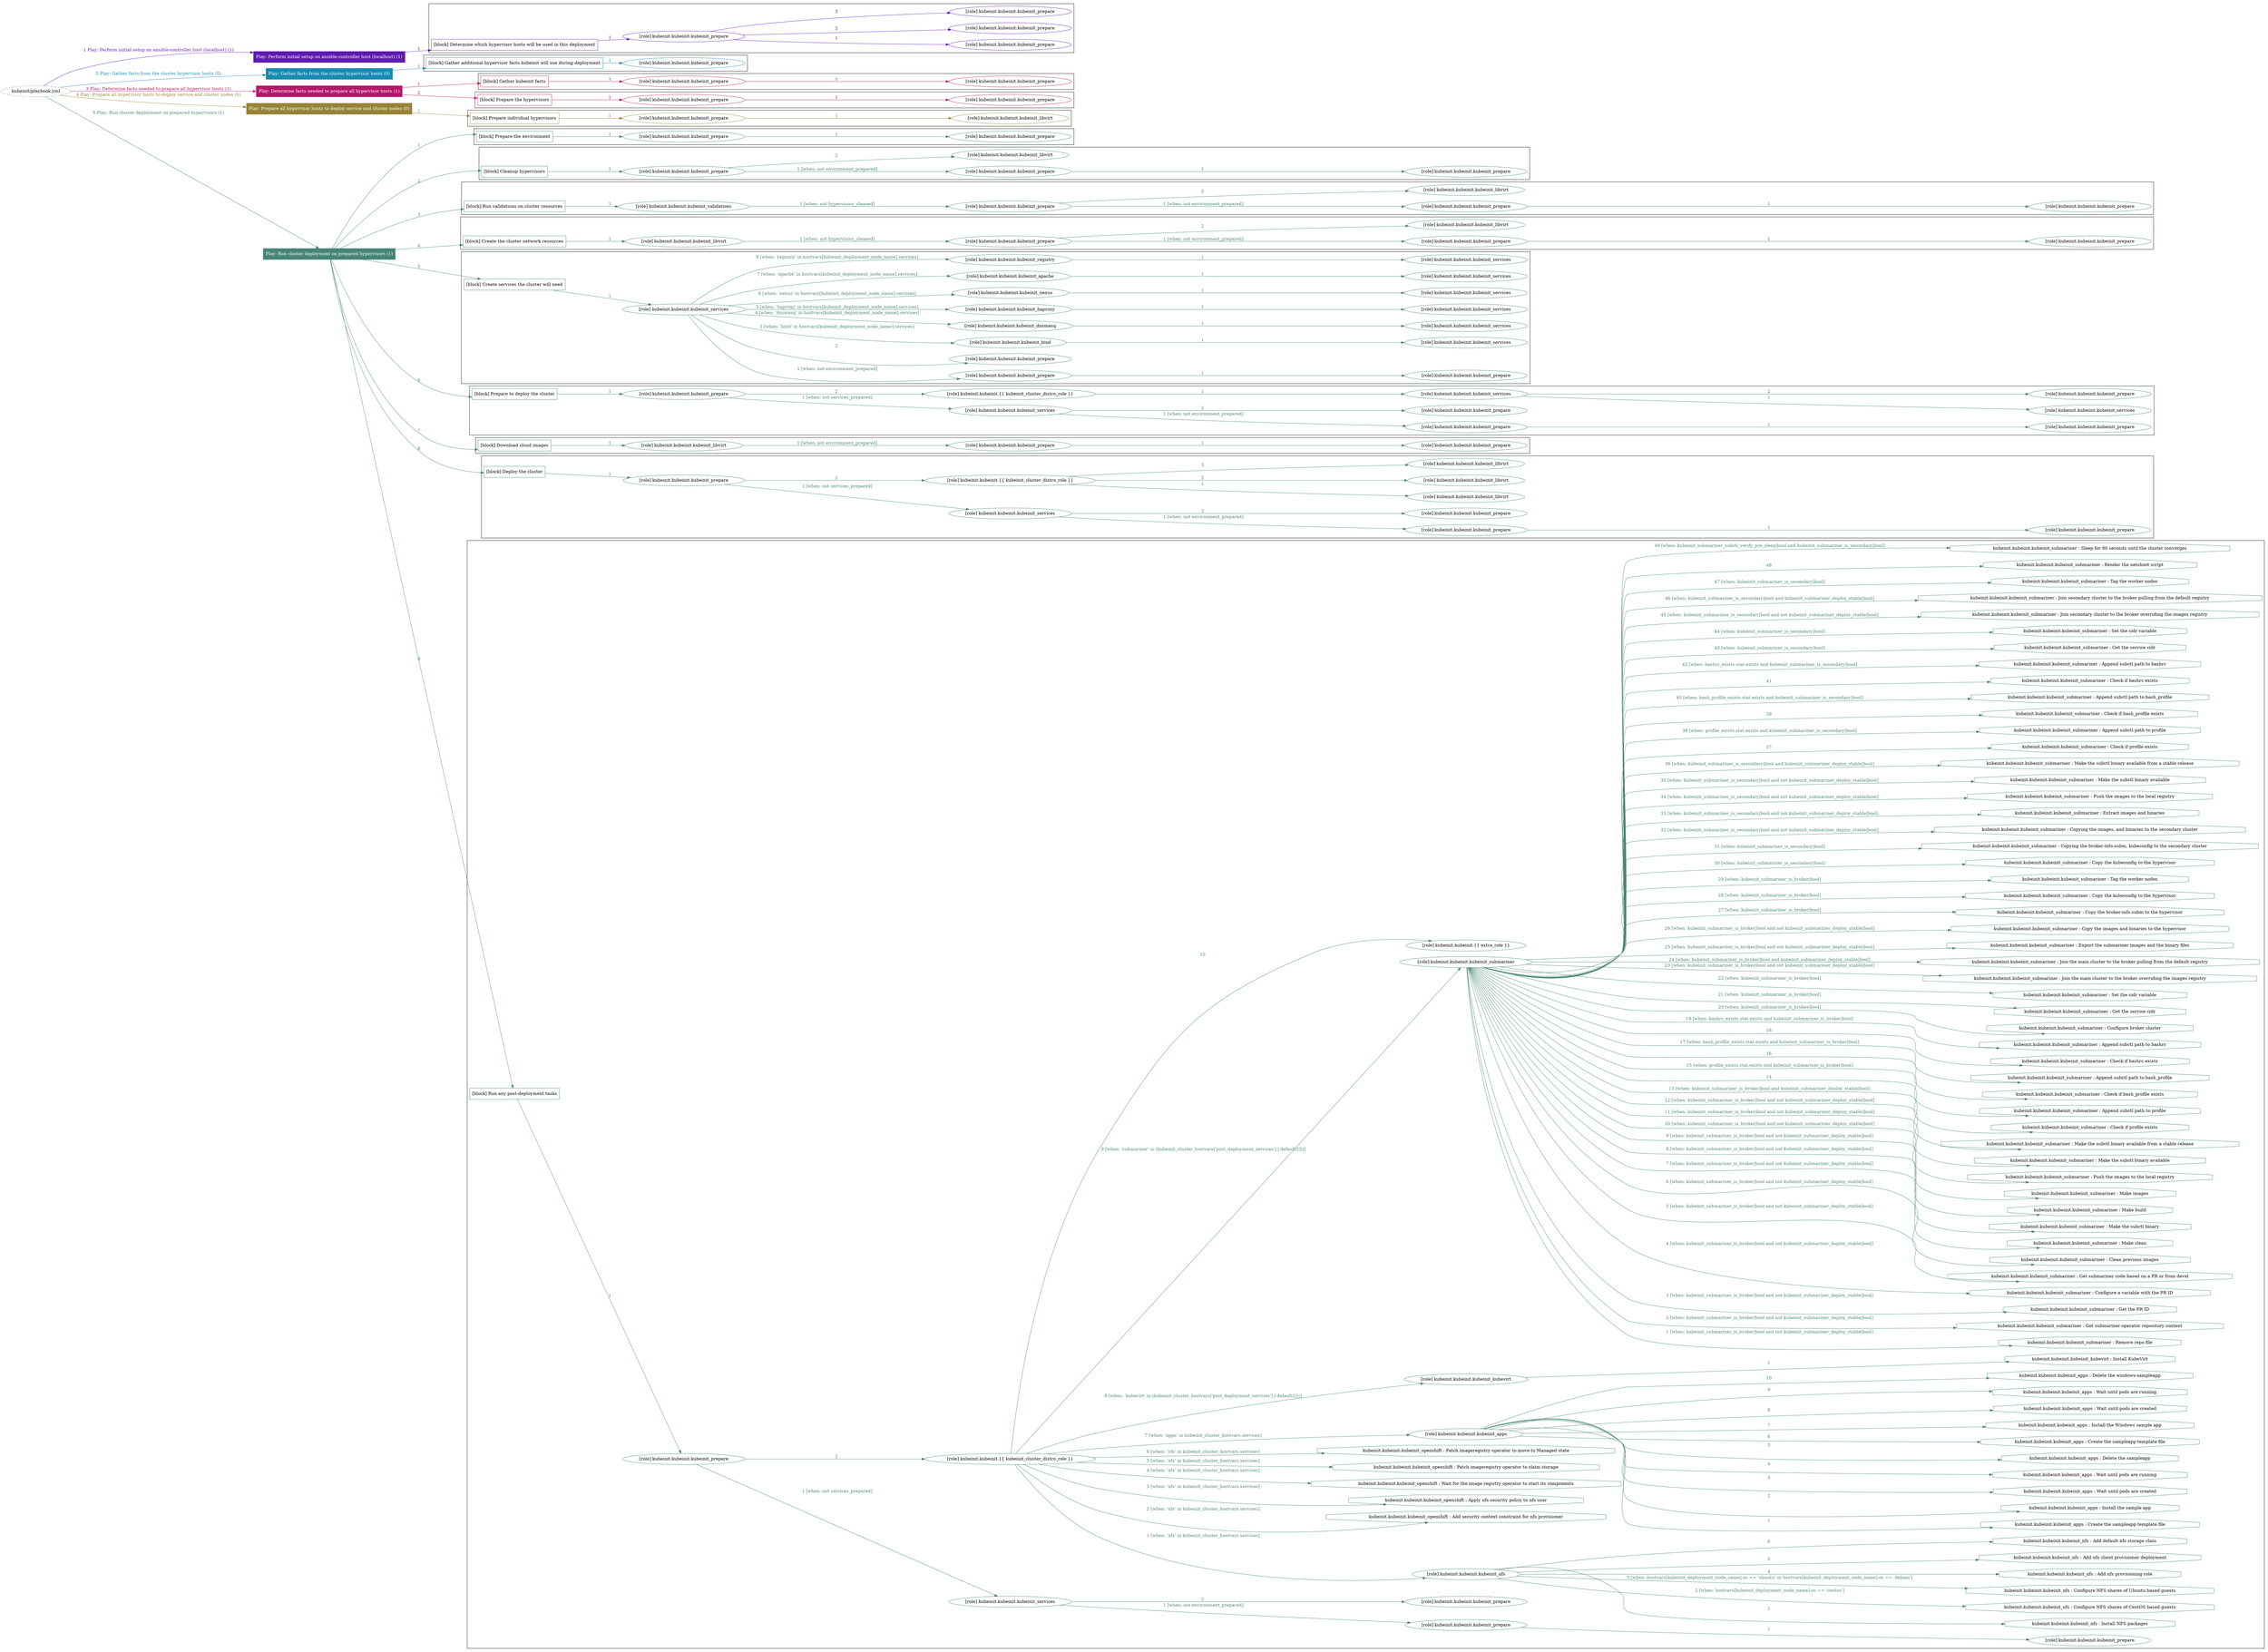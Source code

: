 digraph {
	graph [concentrate=true ordering=in rankdir=LR ratio=fill]
	edge [esep=5 sep=10]
	"kubeinit/playbook.yml" [URL="/home/runner/work/kubeinit/kubeinit/kubeinit/playbook.yml" id=playbook_f5402d3e style=dotted]
	"kubeinit/playbook.yml" -> play_1ea8ea69 [label="1 Play: Perform initial setup on ansible-controller host (localhost) (1)" color="#601ab2" fontcolor="#601ab2" id=edge_playbook_f5402d3e_play_1ea8ea69 labeltooltip="1 Play: Perform initial setup on ansible-controller host (localhost) (1)" tooltip="1 Play: Perform initial setup on ansible-controller host (localhost) (1)"]
	subgraph "Play: Perform initial setup on ansible-controller host (localhost) (1)" {
		play_1ea8ea69 [label="Play: Perform initial setup on ansible-controller host (localhost) (1)" URL="/home/runner/work/kubeinit/kubeinit/kubeinit/playbook.yml" color="#601ab2" fontcolor="#ffffff" id=play_1ea8ea69 shape=box style=filled tooltip=localhost]
		play_1ea8ea69 -> block_444fb2cb [label=1 color="#601ab2" fontcolor="#601ab2" id=edge_1_play_1ea8ea69_block_444fb2cb labeltooltip=1 tooltip=1]
		subgraph cluster_block_444fb2cb {
			block_444fb2cb [label="[block] Determine which hypervisor hosts will be used in this deployment" URL="/home/runner/work/kubeinit/kubeinit/kubeinit/playbook.yml" color="#601ab2" id=block_444fb2cb labeltooltip="Determine which hypervisor hosts will be used in this deployment" shape=box tooltip="Determine which hypervisor hosts will be used in this deployment"]
			block_444fb2cb -> role_d6d10278 [label="1 " color="#601ab2" fontcolor="#601ab2" id=edge_1_block_444fb2cb_role_d6d10278 labeltooltip="1 " tooltip="1 "]
			subgraph "kubeinit.kubeinit.kubeinit_prepare" {
				role_d6d10278 [label="[role] kubeinit.kubeinit.kubeinit_prepare" URL="/home/runner/work/kubeinit/kubeinit/kubeinit/playbook.yml" color="#601ab2" id=role_d6d10278 tooltip="kubeinit.kubeinit.kubeinit_prepare"]
				role_d6d10278 -> role_efb38cea [label="1 " color="#601ab2" fontcolor="#601ab2" id=edge_1_role_d6d10278_role_efb38cea labeltooltip="1 " tooltip="1 "]
				subgraph "kubeinit.kubeinit.kubeinit_prepare" {
					role_efb38cea [label="[role] kubeinit.kubeinit.kubeinit_prepare" URL="/home/runner/.ansible/collections/ansible_collections/kubeinit/kubeinit/roles/kubeinit_prepare/tasks/build_hypervisors_group.yml" color="#601ab2" id=role_efb38cea tooltip="kubeinit.kubeinit.kubeinit_prepare"]
				}
				role_d6d10278 -> role_e8456d44 [label="2 " color="#601ab2" fontcolor="#601ab2" id=edge_2_role_d6d10278_role_e8456d44 labeltooltip="2 " tooltip="2 "]
				subgraph "kubeinit.kubeinit.kubeinit_prepare" {
					role_e8456d44 [label="[role] kubeinit.kubeinit.kubeinit_prepare" URL="/home/runner/.ansible/collections/ansible_collections/kubeinit/kubeinit/roles/kubeinit_prepare/tasks/build_hypervisors_group.yml" color="#601ab2" id=role_e8456d44 tooltip="kubeinit.kubeinit.kubeinit_prepare"]
				}
				role_d6d10278 -> role_5f595128 [label="3 " color="#601ab2" fontcolor="#601ab2" id=edge_3_role_d6d10278_role_5f595128 labeltooltip="3 " tooltip="3 "]
				subgraph "kubeinit.kubeinit.kubeinit_prepare" {
					role_5f595128 [label="[role] kubeinit.kubeinit.kubeinit_prepare" URL="/home/runner/.ansible/collections/ansible_collections/kubeinit/kubeinit/roles/kubeinit_prepare/tasks/build_hypervisors_group.yml" color="#601ab2" id=role_5f595128 tooltip="kubeinit.kubeinit.kubeinit_prepare"]
				}
			}
		}
	}
	"kubeinit/playbook.yml" -> play_d22d394d [label="2 Play: Gather facts from the cluster hypervisor hosts (0)" color="#178ab5" fontcolor="#178ab5" id=edge_playbook_f5402d3e_play_d22d394d labeltooltip="2 Play: Gather facts from the cluster hypervisor hosts (0)" tooltip="2 Play: Gather facts from the cluster hypervisor hosts (0)"]
	subgraph "Play: Gather facts from the cluster hypervisor hosts (0)" {
		play_d22d394d [label="Play: Gather facts from the cluster hypervisor hosts (0)" URL="/home/runner/work/kubeinit/kubeinit/kubeinit/playbook.yml" color="#178ab5" fontcolor="#ffffff" id=play_d22d394d shape=box style=filled tooltip="Play: Gather facts from the cluster hypervisor hosts (0)"]
		play_d22d394d -> block_845ae5b4 [label=1 color="#178ab5" fontcolor="#178ab5" id=edge_1_play_d22d394d_block_845ae5b4 labeltooltip=1 tooltip=1]
		subgraph cluster_block_845ae5b4 {
			block_845ae5b4 [label="[block] Gather additional hypervisor facts kubeinit will use during deployment" URL="/home/runner/work/kubeinit/kubeinit/kubeinit/playbook.yml" color="#178ab5" id=block_845ae5b4 labeltooltip="Gather additional hypervisor facts kubeinit will use during deployment" shape=box tooltip="Gather additional hypervisor facts kubeinit will use during deployment"]
			block_845ae5b4 -> role_3da18aa9 [label="1 " color="#178ab5" fontcolor="#178ab5" id=edge_1_block_845ae5b4_role_3da18aa9 labeltooltip="1 " tooltip="1 "]
			subgraph "kubeinit.kubeinit.kubeinit_prepare" {
				role_3da18aa9 [label="[role] kubeinit.kubeinit.kubeinit_prepare" URL="/home/runner/work/kubeinit/kubeinit/kubeinit/playbook.yml" color="#178ab5" id=role_3da18aa9 tooltip="kubeinit.kubeinit.kubeinit_prepare"]
			}
		}
	}
	"kubeinit/playbook.yml" -> play_31657c57 [label="3 Play: Determine facts needed to prepare all hypervisor hosts (1)" color="#b51768" fontcolor="#b51768" id=edge_playbook_f5402d3e_play_31657c57 labeltooltip="3 Play: Determine facts needed to prepare all hypervisor hosts (1)" tooltip="3 Play: Determine facts needed to prepare all hypervisor hosts (1)"]
	subgraph "Play: Determine facts needed to prepare all hypervisor hosts (1)" {
		play_31657c57 [label="Play: Determine facts needed to prepare all hypervisor hosts (1)" URL="/home/runner/work/kubeinit/kubeinit/kubeinit/playbook.yml" color="#b51768" fontcolor="#ffffff" id=play_31657c57 shape=box style=filled tooltip=localhost]
		play_31657c57 -> block_16212ca7 [label=1 color="#b51768" fontcolor="#b51768" id=edge_1_play_31657c57_block_16212ca7 labeltooltip=1 tooltip=1]
		subgraph cluster_block_16212ca7 {
			block_16212ca7 [label="[block] Gather kubeinit facts" URL="/home/runner/work/kubeinit/kubeinit/kubeinit/playbook.yml" color="#b51768" id=block_16212ca7 labeltooltip="Gather kubeinit facts" shape=box tooltip="Gather kubeinit facts"]
			block_16212ca7 -> role_abf806ae [label="1 " color="#b51768" fontcolor="#b51768" id=edge_1_block_16212ca7_role_abf806ae labeltooltip="1 " tooltip="1 "]
			subgraph "kubeinit.kubeinit.kubeinit_prepare" {
				role_abf806ae [label="[role] kubeinit.kubeinit.kubeinit_prepare" URL="/home/runner/work/kubeinit/kubeinit/kubeinit/playbook.yml" color="#b51768" id=role_abf806ae tooltip="kubeinit.kubeinit.kubeinit_prepare"]
				role_abf806ae -> role_f1986aea [label="1 " color="#b51768" fontcolor="#b51768" id=edge_1_role_abf806ae_role_f1986aea labeltooltip="1 " tooltip="1 "]
				subgraph "kubeinit.kubeinit.kubeinit_prepare" {
					role_f1986aea [label="[role] kubeinit.kubeinit.kubeinit_prepare" URL="/home/runner/.ansible/collections/ansible_collections/kubeinit/kubeinit/roles/kubeinit_prepare/tasks/gather_kubeinit_facts.yml" color="#b51768" id=role_f1986aea tooltip="kubeinit.kubeinit.kubeinit_prepare"]
				}
			}
		}
		play_31657c57 -> block_273a2b8c [label=2 color="#b51768" fontcolor="#b51768" id=edge_2_play_31657c57_block_273a2b8c labeltooltip=2 tooltip=2]
		subgraph cluster_block_273a2b8c {
			block_273a2b8c [label="[block] Prepare the hypervisors" URL="/home/runner/work/kubeinit/kubeinit/kubeinit/playbook.yml" color="#b51768" id=block_273a2b8c labeltooltip="Prepare the hypervisors" shape=box tooltip="Prepare the hypervisors"]
			block_273a2b8c -> role_f4fdbf97 [label="1 " color="#b51768" fontcolor="#b51768" id=edge_1_block_273a2b8c_role_f4fdbf97 labeltooltip="1 " tooltip="1 "]
			subgraph "kubeinit.kubeinit.kubeinit_prepare" {
				role_f4fdbf97 [label="[role] kubeinit.kubeinit.kubeinit_prepare" URL="/home/runner/work/kubeinit/kubeinit/kubeinit/playbook.yml" color="#b51768" id=role_f4fdbf97 tooltip="kubeinit.kubeinit.kubeinit_prepare"]
				role_f4fdbf97 -> role_700683b2 [label="1 " color="#b51768" fontcolor="#b51768" id=edge_1_role_f4fdbf97_role_700683b2 labeltooltip="1 " tooltip="1 "]
				subgraph "kubeinit.kubeinit.kubeinit_prepare" {
					role_700683b2 [label="[role] kubeinit.kubeinit.kubeinit_prepare" URL="/home/runner/.ansible/collections/ansible_collections/kubeinit/kubeinit/roles/kubeinit_prepare/tasks/gather_kubeinit_facts.yml" color="#b51768" id=role_700683b2 tooltip="kubeinit.kubeinit.kubeinit_prepare"]
				}
			}
		}
	}
	"kubeinit/playbook.yml" -> play_c2db3cd3 [label="4 Play: Prepare all hypervisor hosts to deploy service and cluster nodes (0)" color="#968336" fontcolor="#968336" id=edge_playbook_f5402d3e_play_c2db3cd3 labeltooltip="4 Play: Prepare all hypervisor hosts to deploy service and cluster nodes (0)" tooltip="4 Play: Prepare all hypervisor hosts to deploy service and cluster nodes (0)"]
	subgraph "Play: Prepare all hypervisor hosts to deploy service and cluster nodes (0)" {
		play_c2db3cd3 [label="Play: Prepare all hypervisor hosts to deploy service and cluster nodes (0)" URL="/home/runner/work/kubeinit/kubeinit/kubeinit/playbook.yml" color="#968336" fontcolor="#ffffff" id=play_c2db3cd3 shape=box style=filled tooltip="Play: Prepare all hypervisor hosts to deploy service and cluster nodes (0)"]
		play_c2db3cd3 -> block_f5a2e6cc [label=1 color="#968336" fontcolor="#968336" id=edge_1_play_c2db3cd3_block_f5a2e6cc labeltooltip=1 tooltip=1]
		subgraph cluster_block_f5a2e6cc {
			block_f5a2e6cc [label="[block] Prepare individual hypervisors" URL="/home/runner/work/kubeinit/kubeinit/kubeinit/playbook.yml" color="#968336" id=block_f5a2e6cc labeltooltip="Prepare individual hypervisors" shape=box tooltip="Prepare individual hypervisors"]
			block_f5a2e6cc -> role_f5093309 [label="1 " color="#968336" fontcolor="#968336" id=edge_1_block_f5a2e6cc_role_f5093309 labeltooltip="1 " tooltip="1 "]
			subgraph "kubeinit.kubeinit.kubeinit_prepare" {
				role_f5093309 [label="[role] kubeinit.kubeinit.kubeinit_prepare" URL="/home/runner/work/kubeinit/kubeinit/kubeinit/playbook.yml" color="#968336" id=role_f5093309 tooltip="kubeinit.kubeinit.kubeinit_prepare"]
				role_f5093309 -> role_46c978ce [label="1 " color="#968336" fontcolor="#968336" id=edge_1_role_f5093309_role_46c978ce labeltooltip="1 " tooltip="1 "]
				subgraph "kubeinit.kubeinit.kubeinit_libvirt" {
					role_46c978ce [label="[role] kubeinit.kubeinit.kubeinit_libvirt" URL="/home/runner/.ansible/collections/ansible_collections/kubeinit/kubeinit/roles/kubeinit_prepare/tasks/prepare_hypervisor.yml" color="#968336" id=role_46c978ce tooltip="kubeinit.kubeinit.kubeinit_libvirt"]
				}
			}
		}
	}
	"kubeinit/playbook.yml" -> play_ebd75d91 [label="5 Play: Run cluster deployment on prepared hypervisors (1)" color="#478574" fontcolor="#478574" id=edge_playbook_f5402d3e_play_ebd75d91 labeltooltip="5 Play: Run cluster deployment on prepared hypervisors (1)" tooltip="5 Play: Run cluster deployment on prepared hypervisors (1)"]
	subgraph "Play: Run cluster deployment on prepared hypervisors (1)" {
		play_ebd75d91 [label="Play: Run cluster deployment on prepared hypervisors (1)" URL="/home/runner/work/kubeinit/kubeinit/kubeinit/playbook.yml" color="#478574" fontcolor="#ffffff" id=play_ebd75d91 shape=box style=filled tooltip=localhost]
		play_ebd75d91 -> block_dca1b03b [label=1 color="#478574" fontcolor="#478574" id=edge_1_play_ebd75d91_block_dca1b03b labeltooltip=1 tooltip=1]
		subgraph cluster_block_dca1b03b {
			block_dca1b03b [label="[block] Prepare the environment" URL="/home/runner/work/kubeinit/kubeinit/kubeinit/playbook.yml" color="#478574" id=block_dca1b03b labeltooltip="Prepare the environment" shape=box tooltip="Prepare the environment"]
			block_dca1b03b -> role_652a2377 [label="1 " color="#478574" fontcolor="#478574" id=edge_1_block_dca1b03b_role_652a2377 labeltooltip="1 " tooltip="1 "]
			subgraph "kubeinit.kubeinit.kubeinit_prepare" {
				role_652a2377 [label="[role] kubeinit.kubeinit.kubeinit_prepare" URL="/home/runner/work/kubeinit/kubeinit/kubeinit/playbook.yml" color="#478574" id=role_652a2377 tooltip="kubeinit.kubeinit.kubeinit_prepare"]
				role_652a2377 -> role_911bb11e [label="1 " color="#478574" fontcolor="#478574" id=edge_1_role_652a2377_role_911bb11e labeltooltip="1 " tooltip="1 "]
				subgraph "kubeinit.kubeinit.kubeinit_prepare" {
					role_911bb11e [label="[role] kubeinit.kubeinit.kubeinit_prepare" URL="/home/runner/.ansible/collections/ansible_collections/kubeinit/kubeinit/roles/kubeinit_prepare/tasks/gather_kubeinit_facts.yml" color="#478574" id=role_911bb11e tooltip="kubeinit.kubeinit.kubeinit_prepare"]
				}
			}
		}
		play_ebd75d91 -> block_9fb1e395 [label=2 color="#478574" fontcolor="#478574" id=edge_2_play_ebd75d91_block_9fb1e395 labeltooltip=2 tooltip=2]
		subgraph cluster_block_9fb1e395 {
			block_9fb1e395 [label="[block] Cleanup hypervisors" URL="/home/runner/work/kubeinit/kubeinit/kubeinit/playbook.yml" color="#478574" id=block_9fb1e395 labeltooltip="Cleanup hypervisors" shape=box tooltip="Cleanup hypervisors"]
			block_9fb1e395 -> role_4a3d69de [label="1 " color="#478574" fontcolor="#478574" id=edge_1_block_9fb1e395_role_4a3d69de labeltooltip="1 " tooltip="1 "]
			subgraph "kubeinit.kubeinit.kubeinit_prepare" {
				role_4a3d69de [label="[role] kubeinit.kubeinit.kubeinit_prepare" URL="/home/runner/work/kubeinit/kubeinit/kubeinit/playbook.yml" color="#478574" id=role_4a3d69de tooltip="kubeinit.kubeinit.kubeinit_prepare"]
				role_4a3d69de -> role_70cf1fcb [label="1 [when: not environment_prepared]" color="#478574" fontcolor="#478574" id=edge_1_role_4a3d69de_role_70cf1fcb labeltooltip="1 [when: not environment_prepared]" tooltip="1 [when: not environment_prepared]"]
				subgraph "kubeinit.kubeinit.kubeinit_prepare" {
					role_70cf1fcb [label="[role] kubeinit.kubeinit.kubeinit_prepare" URL="/home/runner/.ansible/collections/ansible_collections/kubeinit/kubeinit/roles/kubeinit_prepare/tasks/cleanup_hypervisors.yml" color="#478574" id=role_70cf1fcb tooltip="kubeinit.kubeinit.kubeinit_prepare"]
					role_70cf1fcb -> role_ca4e6b4e [label="1 " color="#478574" fontcolor="#478574" id=edge_1_role_70cf1fcb_role_ca4e6b4e labeltooltip="1 " tooltip="1 "]
					subgraph "kubeinit.kubeinit.kubeinit_prepare" {
						role_ca4e6b4e [label="[role] kubeinit.kubeinit.kubeinit_prepare" URL="/home/runner/.ansible/collections/ansible_collections/kubeinit/kubeinit/roles/kubeinit_prepare/tasks/gather_kubeinit_facts.yml" color="#478574" id=role_ca4e6b4e tooltip="kubeinit.kubeinit.kubeinit_prepare"]
					}
				}
				role_4a3d69de -> role_338c4acc [label="2 " color="#478574" fontcolor="#478574" id=edge_2_role_4a3d69de_role_338c4acc labeltooltip="2 " tooltip="2 "]
				subgraph "kubeinit.kubeinit.kubeinit_libvirt" {
					role_338c4acc [label="[role] kubeinit.kubeinit.kubeinit_libvirt" URL="/home/runner/.ansible/collections/ansible_collections/kubeinit/kubeinit/roles/kubeinit_prepare/tasks/cleanup_hypervisors.yml" color="#478574" id=role_338c4acc tooltip="kubeinit.kubeinit.kubeinit_libvirt"]
				}
			}
		}
		play_ebd75d91 -> block_70685cdb [label=3 color="#478574" fontcolor="#478574" id=edge_3_play_ebd75d91_block_70685cdb labeltooltip=3 tooltip=3]
		subgraph cluster_block_70685cdb {
			block_70685cdb [label="[block] Run validations on cluster resources" URL="/home/runner/work/kubeinit/kubeinit/kubeinit/playbook.yml" color="#478574" id=block_70685cdb labeltooltip="Run validations on cluster resources" shape=box tooltip="Run validations on cluster resources"]
			block_70685cdb -> role_0ad2f564 [label="1 " color="#478574" fontcolor="#478574" id=edge_1_block_70685cdb_role_0ad2f564 labeltooltip="1 " tooltip="1 "]
			subgraph "kubeinit.kubeinit.kubeinit_validations" {
				role_0ad2f564 [label="[role] kubeinit.kubeinit.kubeinit_validations" URL="/home/runner/work/kubeinit/kubeinit/kubeinit/playbook.yml" color="#478574" id=role_0ad2f564 tooltip="kubeinit.kubeinit.kubeinit_validations"]
				role_0ad2f564 -> role_26f79962 [label="1 [when: not hypervisors_cleaned]" color="#478574" fontcolor="#478574" id=edge_1_role_0ad2f564_role_26f79962 labeltooltip="1 [when: not hypervisors_cleaned]" tooltip="1 [when: not hypervisors_cleaned]"]
				subgraph "kubeinit.kubeinit.kubeinit_prepare" {
					role_26f79962 [label="[role] kubeinit.kubeinit.kubeinit_prepare" URL="/home/runner/.ansible/collections/ansible_collections/kubeinit/kubeinit/roles/kubeinit_validations/tasks/main.yml" color="#478574" id=role_26f79962 tooltip="kubeinit.kubeinit.kubeinit_prepare"]
					role_26f79962 -> role_f1acadfe [label="1 [when: not environment_prepared]" color="#478574" fontcolor="#478574" id=edge_1_role_26f79962_role_f1acadfe labeltooltip="1 [when: not environment_prepared]" tooltip="1 [when: not environment_prepared]"]
					subgraph "kubeinit.kubeinit.kubeinit_prepare" {
						role_f1acadfe [label="[role] kubeinit.kubeinit.kubeinit_prepare" URL="/home/runner/.ansible/collections/ansible_collections/kubeinit/kubeinit/roles/kubeinit_prepare/tasks/cleanup_hypervisors.yml" color="#478574" id=role_f1acadfe tooltip="kubeinit.kubeinit.kubeinit_prepare"]
						role_f1acadfe -> role_3328fb59 [label="1 " color="#478574" fontcolor="#478574" id=edge_1_role_f1acadfe_role_3328fb59 labeltooltip="1 " tooltip="1 "]
						subgraph "kubeinit.kubeinit.kubeinit_prepare" {
							role_3328fb59 [label="[role] kubeinit.kubeinit.kubeinit_prepare" URL="/home/runner/.ansible/collections/ansible_collections/kubeinit/kubeinit/roles/kubeinit_prepare/tasks/gather_kubeinit_facts.yml" color="#478574" id=role_3328fb59 tooltip="kubeinit.kubeinit.kubeinit_prepare"]
						}
					}
					role_26f79962 -> role_986ca3d2 [label="2 " color="#478574" fontcolor="#478574" id=edge_2_role_26f79962_role_986ca3d2 labeltooltip="2 " tooltip="2 "]
					subgraph "kubeinit.kubeinit.kubeinit_libvirt" {
						role_986ca3d2 [label="[role] kubeinit.kubeinit.kubeinit_libvirt" URL="/home/runner/.ansible/collections/ansible_collections/kubeinit/kubeinit/roles/kubeinit_prepare/tasks/cleanup_hypervisors.yml" color="#478574" id=role_986ca3d2 tooltip="kubeinit.kubeinit.kubeinit_libvirt"]
					}
				}
			}
		}
		play_ebd75d91 -> block_26f12b5a [label=4 color="#478574" fontcolor="#478574" id=edge_4_play_ebd75d91_block_26f12b5a labeltooltip=4 tooltip=4]
		subgraph cluster_block_26f12b5a {
			block_26f12b5a [label="[block] Create the cluster network resources" URL="/home/runner/work/kubeinit/kubeinit/kubeinit/playbook.yml" color="#478574" id=block_26f12b5a labeltooltip="Create the cluster network resources" shape=box tooltip="Create the cluster network resources"]
			block_26f12b5a -> role_2e97e17b [label="1 " color="#478574" fontcolor="#478574" id=edge_1_block_26f12b5a_role_2e97e17b labeltooltip="1 " tooltip="1 "]
			subgraph "kubeinit.kubeinit.kubeinit_libvirt" {
				role_2e97e17b [label="[role] kubeinit.kubeinit.kubeinit_libvirt" URL="/home/runner/work/kubeinit/kubeinit/kubeinit/playbook.yml" color="#478574" id=role_2e97e17b tooltip="kubeinit.kubeinit.kubeinit_libvirt"]
				role_2e97e17b -> role_2f43f84e [label="1 [when: not hypervisors_cleaned]" color="#478574" fontcolor="#478574" id=edge_1_role_2e97e17b_role_2f43f84e labeltooltip="1 [when: not hypervisors_cleaned]" tooltip="1 [when: not hypervisors_cleaned]"]
				subgraph "kubeinit.kubeinit.kubeinit_prepare" {
					role_2f43f84e [label="[role] kubeinit.kubeinit.kubeinit_prepare" URL="/home/runner/.ansible/collections/ansible_collections/kubeinit/kubeinit/roles/kubeinit_libvirt/tasks/create_network.yml" color="#478574" id=role_2f43f84e tooltip="kubeinit.kubeinit.kubeinit_prepare"]
					role_2f43f84e -> role_b46b34c9 [label="1 [when: not environment_prepared]" color="#478574" fontcolor="#478574" id=edge_1_role_2f43f84e_role_b46b34c9 labeltooltip="1 [when: not environment_prepared]" tooltip="1 [when: not environment_prepared]"]
					subgraph "kubeinit.kubeinit.kubeinit_prepare" {
						role_b46b34c9 [label="[role] kubeinit.kubeinit.kubeinit_prepare" URL="/home/runner/.ansible/collections/ansible_collections/kubeinit/kubeinit/roles/kubeinit_prepare/tasks/cleanup_hypervisors.yml" color="#478574" id=role_b46b34c9 tooltip="kubeinit.kubeinit.kubeinit_prepare"]
						role_b46b34c9 -> role_a05dfcee [label="1 " color="#478574" fontcolor="#478574" id=edge_1_role_b46b34c9_role_a05dfcee labeltooltip="1 " tooltip="1 "]
						subgraph "kubeinit.kubeinit.kubeinit_prepare" {
							role_a05dfcee [label="[role] kubeinit.kubeinit.kubeinit_prepare" URL="/home/runner/.ansible/collections/ansible_collections/kubeinit/kubeinit/roles/kubeinit_prepare/tasks/gather_kubeinit_facts.yml" color="#478574" id=role_a05dfcee tooltip="kubeinit.kubeinit.kubeinit_prepare"]
						}
					}
					role_2f43f84e -> role_b7342add [label="2 " color="#478574" fontcolor="#478574" id=edge_2_role_2f43f84e_role_b7342add labeltooltip="2 " tooltip="2 "]
					subgraph "kubeinit.kubeinit.kubeinit_libvirt" {
						role_b7342add [label="[role] kubeinit.kubeinit.kubeinit_libvirt" URL="/home/runner/.ansible/collections/ansible_collections/kubeinit/kubeinit/roles/kubeinit_prepare/tasks/cleanup_hypervisors.yml" color="#478574" id=role_b7342add tooltip="kubeinit.kubeinit.kubeinit_libvirt"]
					}
				}
			}
		}
		play_ebd75d91 -> block_ecbd8de0 [label=5 color="#478574" fontcolor="#478574" id=edge_5_play_ebd75d91_block_ecbd8de0 labeltooltip=5 tooltip=5]
		subgraph cluster_block_ecbd8de0 {
			block_ecbd8de0 [label="[block] Create services the cluster will need" URL="/home/runner/work/kubeinit/kubeinit/kubeinit/playbook.yml" color="#478574" id=block_ecbd8de0 labeltooltip="Create services the cluster will need" shape=box tooltip="Create services the cluster will need"]
			block_ecbd8de0 -> role_c2c07bdb [label="1 " color="#478574" fontcolor="#478574" id=edge_1_block_ecbd8de0_role_c2c07bdb labeltooltip="1 " tooltip="1 "]
			subgraph "kubeinit.kubeinit.kubeinit_services" {
				role_c2c07bdb [label="[role] kubeinit.kubeinit.kubeinit_services" URL="/home/runner/work/kubeinit/kubeinit/kubeinit/playbook.yml" color="#478574" id=role_c2c07bdb tooltip="kubeinit.kubeinit.kubeinit_services"]
				role_c2c07bdb -> role_30ff554d [label="1 [when: not environment_prepared]" color="#478574" fontcolor="#478574" id=edge_1_role_c2c07bdb_role_30ff554d labeltooltip="1 [when: not environment_prepared]" tooltip="1 [when: not environment_prepared]"]
				subgraph "kubeinit.kubeinit.kubeinit_prepare" {
					role_30ff554d [label="[role] kubeinit.kubeinit.kubeinit_prepare" URL="/home/runner/.ansible/collections/ansible_collections/kubeinit/kubeinit/roles/kubeinit_services/tasks/main.yml" color="#478574" id=role_30ff554d tooltip="kubeinit.kubeinit.kubeinit_prepare"]
					role_30ff554d -> role_26ce2e36 [label="1 " color="#478574" fontcolor="#478574" id=edge_1_role_30ff554d_role_26ce2e36 labeltooltip="1 " tooltip="1 "]
					subgraph "kubeinit.kubeinit.kubeinit_prepare" {
						role_26ce2e36 [label="[role] kubeinit.kubeinit.kubeinit_prepare" URL="/home/runner/.ansible/collections/ansible_collections/kubeinit/kubeinit/roles/kubeinit_prepare/tasks/gather_kubeinit_facts.yml" color="#478574" id=role_26ce2e36 tooltip="kubeinit.kubeinit.kubeinit_prepare"]
					}
				}
				role_c2c07bdb -> role_404cef1c [label="2 " color="#478574" fontcolor="#478574" id=edge_2_role_c2c07bdb_role_404cef1c labeltooltip="2 " tooltip="2 "]
				subgraph "kubeinit.kubeinit.kubeinit_prepare" {
					role_404cef1c [label="[role] kubeinit.kubeinit.kubeinit_prepare" URL="/home/runner/.ansible/collections/ansible_collections/kubeinit/kubeinit/roles/kubeinit_services/tasks/00_create_service_pod.yml" color="#478574" id=role_404cef1c tooltip="kubeinit.kubeinit.kubeinit_prepare"]
				}
				role_c2c07bdb -> role_80358343 [label="3 [when: 'bind' in hostvars[kubeinit_deployment_node_name].services]" color="#478574" fontcolor="#478574" id=edge_3_role_c2c07bdb_role_80358343 labeltooltip="3 [when: 'bind' in hostvars[kubeinit_deployment_node_name].services]" tooltip="3 [when: 'bind' in hostvars[kubeinit_deployment_node_name].services]"]
				subgraph "kubeinit.kubeinit.kubeinit_bind" {
					role_80358343 [label="[role] kubeinit.kubeinit.kubeinit_bind" URL="/home/runner/.ansible/collections/ansible_collections/kubeinit/kubeinit/roles/kubeinit_services/tasks/start_services_containers.yml" color="#478574" id=role_80358343 tooltip="kubeinit.kubeinit.kubeinit_bind"]
					role_80358343 -> role_4e1f2680 [label="1 " color="#478574" fontcolor="#478574" id=edge_1_role_80358343_role_4e1f2680 labeltooltip="1 " tooltip="1 "]
					subgraph "kubeinit.kubeinit.kubeinit_services" {
						role_4e1f2680 [label="[role] kubeinit.kubeinit.kubeinit_services" URL="/home/runner/.ansible/collections/ansible_collections/kubeinit/kubeinit/roles/kubeinit_bind/tasks/main.yml" color="#478574" id=role_4e1f2680 tooltip="kubeinit.kubeinit.kubeinit_services"]
					}
				}
				role_c2c07bdb -> role_51af460a [label="4 [when: 'dnsmasq' in hostvars[kubeinit_deployment_node_name].services]" color="#478574" fontcolor="#478574" id=edge_4_role_c2c07bdb_role_51af460a labeltooltip="4 [when: 'dnsmasq' in hostvars[kubeinit_deployment_node_name].services]" tooltip="4 [when: 'dnsmasq' in hostvars[kubeinit_deployment_node_name].services]"]
				subgraph "kubeinit.kubeinit.kubeinit_dnsmasq" {
					role_51af460a [label="[role] kubeinit.kubeinit.kubeinit_dnsmasq" URL="/home/runner/.ansible/collections/ansible_collections/kubeinit/kubeinit/roles/kubeinit_services/tasks/start_services_containers.yml" color="#478574" id=role_51af460a tooltip="kubeinit.kubeinit.kubeinit_dnsmasq"]
					role_51af460a -> role_d65c1219 [label="1 " color="#478574" fontcolor="#478574" id=edge_1_role_51af460a_role_d65c1219 labeltooltip="1 " tooltip="1 "]
					subgraph "kubeinit.kubeinit.kubeinit_services" {
						role_d65c1219 [label="[role] kubeinit.kubeinit.kubeinit_services" URL="/home/runner/.ansible/collections/ansible_collections/kubeinit/kubeinit/roles/kubeinit_dnsmasq/tasks/main.yml" color="#478574" id=role_d65c1219 tooltip="kubeinit.kubeinit.kubeinit_services"]
					}
				}
				role_c2c07bdb -> role_b9f09fde [label="5 [when: 'haproxy' in hostvars[kubeinit_deployment_node_name].services]" color="#478574" fontcolor="#478574" id=edge_5_role_c2c07bdb_role_b9f09fde labeltooltip="5 [when: 'haproxy' in hostvars[kubeinit_deployment_node_name].services]" tooltip="5 [when: 'haproxy' in hostvars[kubeinit_deployment_node_name].services]"]
				subgraph "kubeinit.kubeinit.kubeinit_haproxy" {
					role_b9f09fde [label="[role] kubeinit.kubeinit.kubeinit_haproxy" URL="/home/runner/.ansible/collections/ansible_collections/kubeinit/kubeinit/roles/kubeinit_services/tasks/start_services_containers.yml" color="#478574" id=role_b9f09fde tooltip="kubeinit.kubeinit.kubeinit_haproxy"]
					role_b9f09fde -> role_848ca491 [label="1 " color="#478574" fontcolor="#478574" id=edge_1_role_b9f09fde_role_848ca491 labeltooltip="1 " tooltip="1 "]
					subgraph "kubeinit.kubeinit.kubeinit_services" {
						role_848ca491 [label="[role] kubeinit.kubeinit.kubeinit_services" URL="/home/runner/.ansible/collections/ansible_collections/kubeinit/kubeinit/roles/kubeinit_haproxy/tasks/main.yml" color="#478574" id=role_848ca491 tooltip="kubeinit.kubeinit.kubeinit_services"]
					}
				}
				role_c2c07bdb -> role_04ff6ea3 [label="6 [when: 'nexus' in hostvars[kubeinit_deployment_node_name].services]" color="#478574" fontcolor="#478574" id=edge_6_role_c2c07bdb_role_04ff6ea3 labeltooltip="6 [when: 'nexus' in hostvars[kubeinit_deployment_node_name].services]" tooltip="6 [when: 'nexus' in hostvars[kubeinit_deployment_node_name].services]"]
				subgraph "kubeinit.kubeinit.kubeinit_nexus" {
					role_04ff6ea3 [label="[role] kubeinit.kubeinit.kubeinit_nexus" URL="/home/runner/.ansible/collections/ansible_collections/kubeinit/kubeinit/roles/kubeinit_services/tasks/start_services_containers.yml" color="#478574" id=role_04ff6ea3 tooltip="kubeinit.kubeinit.kubeinit_nexus"]
					role_04ff6ea3 -> role_a14364d6 [label="1 " color="#478574" fontcolor="#478574" id=edge_1_role_04ff6ea3_role_a14364d6 labeltooltip="1 " tooltip="1 "]
					subgraph "kubeinit.kubeinit.kubeinit_services" {
						role_a14364d6 [label="[role] kubeinit.kubeinit.kubeinit_services" URL="/home/runner/.ansible/collections/ansible_collections/kubeinit/kubeinit/roles/kubeinit_nexus/tasks/main.yml" color="#478574" id=role_a14364d6 tooltip="kubeinit.kubeinit.kubeinit_services"]
					}
				}
				role_c2c07bdb -> role_a0849c60 [label="7 [when: 'apache' in hostvars[kubeinit_deployment_node_name].services]" color="#478574" fontcolor="#478574" id=edge_7_role_c2c07bdb_role_a0849c60 labeltooltip="7 [when: 'apache' in hostvars[kubeinit_deployment_node_name].services]" tooltip="7 [when: 'apache' in hostvars[kubeinit_deployment_node_name].services]"]
				subgraph "kubeinit.kubeinit.kubeinit_apache" {
					role_a0849c60 [label="[role] kubeinit.kubeinit.kubeinit_apache" URL="/home/runner/.ansible/collections/ansible_collections/kubeinit/kubeinit/roles/kubeinit_services/tasks/start_services_containers.yml" color="#478574" id=role_a0849c60 tooltip="kubeinit.kubeinit.kubeinit_apache"]
					role_a0849c60 -> role_56b526ea [label="1 " color="#478574" fontcolor="#478574" id=edge_1_role_a0849c60_role_56b526ea labeltooltip="1 " tooltip="1 "]
					subgraph "kubeinit.kubeinit.kubeinit_services" {
						role_56b526ea [label="[role] kubeinit.kubeinit.kubeinit_services" URL="/home/runner/.ansible/collections/ansible_collections/kubeinit/kubeinit/roles/kubeinit_apache/tasks/main.yml" color="#478574" id=role_56b526ea tooltip="kubeinit.kubeinit.kubeinit_services"]
					}
				}
				role_c2c07bdb -> role_b3a613c8 [label="8 [when: 'registry' in hostvars[kubeinit_deployment_node_name].services]" color="#478574" fontcolor="#478574" id=edge_8_role_c2c07bdb_role_b3a613c8 labeltooltip="8 [when: 'registry' in hostvars[kubeinit_deployment_node_name].services]" tooltip="8 [when: 'registry' in hostvars[kubeinit_deployment_node_name].services]"]
				subgraph "kubeinit.kubeinit.kubeinit_registry" {
					role_b3a613c8 [label="[role] kubeinit.kubeinit.kubeinit_registry" URL="/home/runner/.ansible/collections/ansible_collections/kubeinit/kubeinit/roles/kubeinit_services/tasks/start_services_containers.yml" color="#478574" id=role_b3a613c8 tooltip="kubeinit.kubeinit.kubeinit_registry"]
					role_b3a613c8 -> role_48d6c094 [label="1 " color="#478574" fontcolor="#478574" id=edge_1_role_b3a613c8_role_48d6c094 labeltooltip="1 " tooltip="1 "]
					subgraph "kubeinit.kubeinit.kubeinit_services" {
						role_48d6c094 [label="[role] kubeinit.kubeinit.kubeinit_services" URL="/home/runner/.ansible/collections/ansible_collections/kubeinit/kubeinit/roles/kubeinit_registry/tasks/main.yml" color="#478574" id=role_48d6c094 tooltip="kubeinit.kubeinit.kubeinit_services"]
					}
				}
			}
		}
		play_ebd75d91 -> block_192ab4a1 [label=6 color="#478574" fontcolor="#478574" id=edge_6_play_ebd75d91_block_192ab4a1 labeltooltip=6 tooltip=6]
		subgraph cluster_block_192ab4a1 {
			block_192ab4a1 [label="[block] Prepare to deploy the cluster" URL="/home/runner/work/kubeinit/kubeinit/kubeinit/playbook.yml" color="#478574" id=block_192ab4a1 labeltooltip="Prepare to deploy the cluster" shape=box tooltip="Prepare to deploy the cluster"]
			block_192ab4a1 -> role_141c63fa [label="1 " color="#478574" fontcolor="#478574" id=edge_1_block_192ab4a1_role_141c63fa labeltooltip="1 " tooltip="1 "]
			subgraph "kubeinit.kubeinit.kubeinit_prepare" {
				role_141c63fa [label="[role] kubeinit.kubeinit.kubeinit_prepare" URL="/home/runner/work/kubeinit/kubeinit/kubeinit/playbook.yml" color="#478574" id=role_141c63fa tooltip="kubeinit.kubeinit.kubeinit_prepare"]
				role_141c63fa -> role_717672f5 [label="1 [when: not services_prepared]" color="#478574" fontcolor="#478574" id=edge_1_role_141c63fa_role_717672f5 labeltooltip="1 [when: not services_prepared]" tooltip="1 [when: not services_prepared]"]
				subgraph "kubeinit.kubeinit.kubeinit_services" {
					role_717672f5 [label="[role] kubeinit.kubeinit.kubeinit_services" URL="/home/runner/.ansible/collections/ansible_collections/kubeinit/kubeinit/roles/kubeinit_prepare/tasks/prepare_cluster.yml" color="#478574" id=role_717672f5 tooltip="kubeinit.kubeinit.kubeinit_services"]
					role_717672f5 -> role_1eeec04e [label="1 [when: not environment_prepared]" color="#478574" fontcolor="#478574" id=edge_1_role_717672f5_role_1eeec04e labeltooltip="1 [when: not environment_prepared]" tooltip="1 [when: not environment_prepared]"]
					subgraph "kubeinit.kubeinit.kubeinit_prepare" {
						role_1eeec04e [label="[role] kubeinit.kubeinit.kubeinit_prepare" URL="/home/runner/.ansible/collections/ansible_collections/kubeinit/kubeinit/roles/kubeinit_services/tasks/prepare_services.yml" color="#478574" id=role_1eeec04e tooltip="kubeinit.kubeinit.kubeinit_prepare"]
						role_1eeec04e -> role_56b58c4a [label="1 " color="#478574" fontcolor="#478574" id=edge_1_role_1eeec04e_role_56b58c4a labeltooltip="1 " tooltip="1 "]
						subgraph "kubeinit.kubeinit.kubeinit_prepare" {
							role_56b58c4a [label="[role] kubeinit.kubeinit.kubeinit_prepare" URL="/home/runner/.ansible/collections/ansible_collections/kubeinit/kubeinit/roles/kubeinit_prepare/tasks/gather_kubeinit_facts.yml" color="#478574" id=role_56b58c4a tooltip="kubeinit.kubeinit.kubeinit_prepare"]
						}
					}
					role_717672f5 -> role_2080d99f [label="2 " color="#478574" fontcolor="#478574" id=edge_2_role_717672f5_role_2080d99f labeltooltip="2 " tooltip="2 "]
					subgraph "kubeinit.kubeinit.kubeinit_prepare" {
						role_2080d99f [label="[role] kubeinit.kubeinit.kubeinit_prepare" URL="/home/runner/.ansible/collections/ansible_collections/kubeinit/kubeinit/roles/kubeinit_services/tasks/prepare_services.yml" color="#478574" id=role_2080d99f tooltip="kubeinit.kubeinit.kubeinit_prepare"]
					}
				}
				role_141c63fa -> role_6f8bce84 [label="2 " color="#478574" fontcolor="#478574" id=edge_2_role_141c63fa_role_6f8bce84 labeltooltip="2 " tooltip="2 "]
				subgraph "kubeinit.kubeinit.{{ kubeinit_cluster_distro_role }}" {
					role_6f8bce84 [label="[role] kubeinit.kubeinit.{{ kubeinit_cluster_distro_role }}" URL="/home/runner/.ansible/collections/ansible_collections/kubeinit/kubeinit/roles/kubeinit_prepare/tasks/prepare_cluster.yml" color="#478574" id=role_6f8bce84 tooltip="kubeinit.kubeinit.{{ kubeinit_cluster_distro_role }}"]
					role_6f8bce84 -> role_43c8be75 [label="1 " color="#478574" fontcolor="#478574" id=edge_1_role_6f8bce84_role_43c8be75 labeltooltip="1 " tooltip="1 "]
					subgraph "kubeinit.kubeinit.kubeinit_services" {
						role_43c8be75 [label="[role] kubeinit.kubeinit.kubeinit_services" URL="/home/runner/.ansible/collections/ansible_collections/kubeinit/kubeinit/roles/kubeinit_openshift/tasks/prepare_cluster.yml" color="#478574" id=role_43c8be75 tooltip="kubeinit.kubeinit.kubeinit_services"]
						role_43c8be75 -> role_61fc60b3 [label="1 " color="#478574" fontcolor="#478574" id=edge_1_role_43c8be75_role_61fc60b3 labeltooltip="1 " tooltip="1 "]
						subgraph "kubeinit.kubeinit.kubeinit_services" {
							role_61fc60b3 [label="[role] kubeinit.kubeinit.kubeinit_services" URL="/home/runner/.ansible/collections/ansible_collections/kubeinit/kubeinit/roles/kubeinit_services/tasks/create_provision_container.yml" color="#478574" id=role_61fc60b3 tooltip="kubeinit.kubeinit.kubeinit_services"]
						}
						role_43c8be75 -> role_3e23ebd4 [label="2 " color="#478574" fontcolor="#478574" id=edge_2_role_43c8be75_role_3e23ebd4 labeltooltip="2 " tooltip="2 "]
						subgraph "kubeinit.kubeinit.kubeinit_prepare" {
							role_3e23ebd4 [label="[role] kubeinit.kubeinit.kubeinit_prepare" URL="/home/runner/.ansible/collections/ansible_collections/kubeinit/kubeinit/roles/kubeinit_services/tasks/create_provision_container.yml" color="#478574" id=role_3e23ebd4 tooltip="kubeinit.kubeinit.kubeinit_prepare"]
						}
					}
				}
			}
		}
		play_ebd75d91 -> block_40dface2 [label=7 color="#478574" fontcolor="#478574" id=edge_7_play_ebd75d91_block_40dface2 labeltooltip=7 tooltip=7]
		subgraph cluster_block_40dface2 {
			block_40dface2 [label="[block] Download cloud images" URL="/home/runner/work/kubeinit/kubeinit/kubeinit/playbook.yml" color="#478574" id=block_40dface2 labeltooltip="Download cloud images" shape=box tooltip="Download cloud images"]
			block_40dface2 -> role_8cfbfe4f [label="1 " color="#478574" fontcolor="#478574" id=edge_1_block_40dface2_role_8cfbfe4f labeltooltip="1 " tooltip="1 "]
			subgraph "kubeinit.kubeinit.kubeinit_libvirt" {
				role_8cfbfe4f [label="[role] kubeinit.kubeinit.kubeinit_libvirt" URL="/home/runner/work/kubeinit/kubeinit/kubeinit/playbook.yml" color="#478574" id=role_8cfbfe4f tooltip="kubeinit.kubeinit.kubeinit_libvirt"]
				role_8cfbfe4f -> role_08665264 [label="1 [when: not environment_prepared]" color="#478574" fontcolor="#478574" id=edge_1_role_8cfbfe4f_role_08665264 labeltooltip="1 [when: not environment_prepared]" tooltip="1 [when: not environment_prepared]"]
				subgraph "kubeinit.kubeinit.kubeinit_prepare" {
					role_08665264 [label="[role] kubeinit.kubeinit.kubeinit_prepare" URL="/home/runner/.ansible/collections/ansible_collections/kubeinit/kubeinit/roles/kubeinit_libvirt/tasks/download_cloud_images.yml" color="#478574" id=role_08665264 tooltip="kubeinit.kubeinit.kubeinit_prepare"]
					role_08665264 -> role_3a2c5ab6 [label="1 " color="#478574" fontcolor="#478574" id=edge_1_role_08665264_role_3a2c5ab6 labeltooltip="1 " tooltip="1 "]
					subgraph "kubeinit.kubeinit.kubeinit_prepare" {
						role_3a2c5ab6 [label="[role] kubeinit.kubeinit.kubeinit_prepare" URL="/home/runner/.ansible/collections/ansible_collections/kubeinit/kubeinit/roles/kubeinit_prepare/tasks/gather_kubeinit_facts.yml" color="#478574" id=role_3a2c5ab6 tooltip="kubeinit.kubeinit.kubeinit_prepare"]
					}
				}
			}
		}
		play_ebd75d91 -> block_99166747 [label=8 color="#478574" fontcolor="#478574" id=edge_8_play_ebd75d91_block_99166747 labeltooltip=8 tooltip=8]
		subgraph cluster_block_99166747 {
			block_99166747 [label="[block] Deploy the cluster" URL="/home/runner/work/kubeinit/kubeinit/kubeinit/playbook.yml" color="#478574" id=block_99166747 labeltooltip="Deploy the cluster" shape=box tooltip="Deploy the cluster"]
			block_99166747 -> role_d3c68a51 [label="1 " color="#478574" fontcolor="#478574" id=edge_1_block_99166747_role_d3c68a51 labeltooltip="1 " tooltip="1 "]
			subgraph "kubeinit.kubeinit.kubeinit_prepare" {
				role_d3c68a51 [label="[role] kubeinit.kubeinit.kubeinit_prepare" URL="/home/runner/work/kubeinit/kubeinit/kubeinit/playbook.yml" color="#478574" id=role_d3c68a51 tooltip="kubeinit.kubeinit.kubeinit_prepare"]
				role_d3c68a51 -> role_d0e42e65 [label="1 [when: not services_prepared]" color="#478574" fontcolor="#478574" id=edge_1_role_d3c68a51_role_d0e42e65 labeltooltip="1 [when: not services_prepared]" tooltip="1 [when: not services_prepared]"]
				subgraph "kubeinit.kubeinit.kubeinit_services" {
					role_d0e42e65 [label="[role] kubeinit.kubeinit.kubeinit_services" URL="/home/runner/.ansible/collections/ansible_collections/kubeinit/kubeinit/roles/kubeinit_prepare/tasks/deploy_cluster.yml" color="#478574" id=role_d0e42e65 tooltip="kubeinit.kubeinit.kubeinit_services"]
					role_d0e42e65 -> role_c1552bb7 [label="1 [when: not environment_prepared]" color="#478574" fontcolor="#478574" id=edge_1_role_d0e42e65_role_c1552bb7 labeltooltip="1 [when: not environment_prepared]" tooltip="1 [when: not environment_prepared]"]
					subgraph "kubeinit.kubeinit.kubeinit_prepare" {
						role_c1552bb7 [label="[role] kubeinit.kubeinit.kubeinit_prepare" URL="/home/runner/.ansible/collections/ansible_collections/kubeinit/kubeinit/roles/kubeinit_services/tasks/prepare_services.yml" color="#478574" id=role_c1552bb7 tooltip="kubeinit.kubeinit.kubeinit_prepare"]
						role_c1552bb7 -> role_faaec6ed [label="1 " color="#478574" fontcolor="#478574" id=edge_1_role_c1552bb7_role_faaec6ed labeltooltip="1 " tooltip="1 "]
						subgraph "kubeinit.kubeinit.kubeinit_prepare" {
							role_faaec6ed [label="[role] kubeinit.kubeinit.kubeinit_prepare" URL="/home/runner/.ansible/collections/ansible_collections/kubeinit/kubeinit/roles/kubeinit_prepare/tasks/gather_kubeinit_facts.yml" color="#478574" id=role_faaec6ed tooltip="kubeinit.kubeinit.kubeinit_prepare"]
						}
					}
					role_d0e42e65 -> role_53288930 [label="2 " color="#478574" fontcolor="#478574" id=edge_2_role_d0e42e65_role_53288930 labeltooltip="2 " tooltip="2 "]
					subgraph "kubeinit.kubeinit.kubeinit_prepare" {
						role_53288930 [label="[role] kubeinit.kubeinit.kubeinit_prepare" URL="/home/runner/.ansible/collections/ansible_collections/kubeinit/kubeinit/roles/kubeinit_services/tasks/prepare_services.yml" color="#478574" id=role_53288930 tooltip="kubeinit.kubeinit.kubeinit_prepare"]
					}
				}
				role_d3c68a51 -> role_7ef57b09 [label="2 " color="#478574" fontcolor="#478574" id=edge_2_role_d3c68a51_role_7ef57b09 labeltooltip="2 " tooltip="2 "]
				subgraph "kubeinit.kubeinit.{{ kubeinit_cluster_distro_role }}" {
					role_7ef57b09 [label="[role] kubeinit.kubeinit.{{ kubeinit_cluster_distro_role }}" URL="/home/runner/.ansible/collections/ansible_collections/kubeinit/kubeinit/roles/kubeinit_prepare/tasks/deploy_cluster.yml" color="#478574" id=role_7ef57b09 tooltip="kubeinit.kubeinit.{{ kubeinit_cluster_distro_role }}"]
					role_7ef57b09 -> role_be70d45e [label="1 " color="#478574" fontcolor="#478574" id=edge_1_role_7ef57b09_role_be70d45e labeltooltip="1 " tooltip="1 "]
					subgraph "kubeinit.kubeinit.kubeinit_libvirt" {
						role_be70d45e [label="[role] kubeinit.kubeinit.kubeinit_libvirt" URL="/home/runner/.ansible/collections/ansible_collections/kubeinit/kubeinit/roles/kubeinit_openshift/tasks/main.yml" color="#478574" id=role_be70d45e tooltip="kubeinit.kubeinit.kubeinit_libvirt"]
					}
					role_7ef57b09 -> role_8eb0393e [label="2 " color="#478574" fontcolor="#478574" id=edge_2_role_7ef57b09_role_8eb0393e labeltooltip="2 " tooltip="2 "]
					subgraph "kubeinit.kubeinit.kubeinit_libvirt" {
						role_8eb0393e [label="[role] kubeinit.kubeinit.kubeinit_libvirt" URL="/home/runner/.ansible/collections/ansible_collections/kubeinit/kubeinit/roles/kubeinit_openshift/tasks/main.yml" color="#478574" id=role_8eb0393e tooltip="kubeinit.kubeinit.kubeinit_libvirt"]
					}
					role_7ef57b09 -> role_0d19df7b [label="3 " color="#478574" fontcolor="#478574" id=edge_3_role_7ef57b09_role_0d19df7b labeltooltip="3 " tooltip="3 "]
					subgraph "kubeinit.kubeinit.kubeinit_libvirt" {
						role_0d19df7b [label="[role] kubeinit.kubeinit.kubeinit_libvirt" URL="/home/runner/.ansible/collections/ansible_collections/kubeinit/kubeinit/roles/kubeinit_openshift/tasks/main.yml" color="#478574" id=role_0d19df7b tooltip="kubeinit.kubeinit.kubeinit_libvirt"]
					}
				}
			}
		}
		play_ebd75d91 -> block_a545deb5 [label=9 color="#478574" fontcolor="#478574" id=edge_9_play_ebd75d91_block_a545deb5 labeltooltip=9 tooltip=9]
		subgraph cluster_block_a545deb5 {
			block_a545deb5 [label="[block] Run any post-deployment tasks" URL="/home/runner/work/kubeinit/kubeinit/kubeinit/playbook.yml" color="#478574" id=block_a545deb5 labeltooltip="Run any post-deployment tasks" shape=box tooltip="Run any post-deployment tasks"]
			block_a545deb5 -> role_41a39b75 [label="1 " color="#478574" fontcolor="#478574" id=edge_1_block_a545deb5_role_41a39b75 labeltooltip="1 " tooltip="1 "]
			subgraph "kubeinit.kubeinit.kubeinit_prepare" {
				role_41a39b75 [label="[role] kubeinit.kubeinit.kubeinit_prepare" URL="/home/runner/work/kubeinit/kubeinit/kubeinit/playbook.yml" color="#478574" id=role_41a39b75 tooltip="kubeinit.kubeinit.kubeinit_prepare"]
				role_41a39b75 -> role_f47195b3 [label="1 [when: not services_prepared]" color="#478574" fontcolor="#478574" id=edge_1_role_41a39b75_role_f47195b3 labeltooltip="1 [when: not services_prepared]" tooltip="1 [when: not services_prepared]"]
				subgraph "kubeinit.kubeinit.kubeinit_services" {
					role_f47195b3 [label="[role] kubeinit.kubeinit.kubeinit_services" URL="/home/runner/.ansible/collections/ansible_collections/kubeinit/kubeinit/roles/kubeinit_prepare/tasks/post_deployment.yml" color="#478574" id=role_f47195b3 tooltip="kubeinit.kubeinit.kubeinit_services"]
					role_f47195b3 -> role_25a49ef4 [label="1 [when: not environment_prepared]" color="#478574" fontcolor="#478574" id=edge_1_role_f47195b3_role_25a49ef4 labeltooltip="1 [when: not environment_prepared]" tooltip="1 [when: not environment_prepared]"]
					subgraph "kubeinit.kubeinit.kubeinit_prepare" {
						role_25a49ef4 [label="[role] kubeinit.kubeinit.kubeinit_prepare" URL="/home/runner/.ansible/collections/ansible_collections/kubeinit/kubeinit/roles/kubeinit_services/tasks/prepare_services.yml" color="#478574" id=role_25a49ef4 tooltip="kubeinit.kubeinit.kubeinit_prepare"]
						role_25a49ef4 -> role_aa5ddf1e [label="1 " color="#478574" fontcolor="#478574" id=edge_1_role_25a49ef4_role_aa5ddf1e labeltooltip="1 " tooltip="1 "]
						subgraph "kubeinit.kubeinit.kubeinit_prepare" {
							role_aa5ddf1e [label="[role] kubeinit.kubeinit.kubeinit_prepare" URL="/home/runner/.ansible/collections/ansible_collections/kubeinit/kubeinit/roles/kubeinit_prepare/tasks/gather_kubeinit_facts.yml" color="#478574" id=role_aa5ddf1e tooltip="kubeinit.kubeinit.kubeinit_prepare"]
						}
					}
					role_f47195b3 -> role_fd57ab6a [label="2 " color="#478574" fontcolor="#478574" id=edge_2_role_f47195b3_role_fd57ab6a labeltooltip="2 " tooltip="2 "]
					subgraph "kubeinit.kubeinit.kubeinit_prepare" {
						role_fd57ab6a [label="[role] kubeinit.kubeinit.kubeinit_prepare" URL="/home/runner/.ansible/collections/ansible_collections/kubeinit/kubeinit/roles/kubeinit_services/tasks/prepare_services.yml" color="#478574" id=role_fd57ab6a tooltip="kubeinit.kubeinit.kubeinit_prepare"]
					}
				}
				role_41a39b75 -> role_9508d6b9 [label="2 " color="#478574" fontcolor="#478574" id=edge_2_role_41a39b75_role_9508d6b9 labeltooltip="2 " tooltip="2 "]
				subgraph "kubeinit.kubeinit.{{ kubeinit_cluster_distro_role }}" {
					role_9508d6b9 [label="[role] kubeinit.kubeinit.{{ kubeinit_cluster_distro_role }}" URL="/home/runner/.ansible/collections/ansible_collections/kubeinit/kubeinit/roles/kubeinit_prepare/tasks/post_deployment.yml" color="#478574" id=role_9508d6b9 tooltip="kubeinit.kubeinit.{{ kubeinit_cluster_distro_role }}"]
					role_9508d6b9 -> role_4160f6a7 [label="1 [when: 'nfs' in kubeinit_cluster_hostvars.services]" color="#478574" fontcolor="#478574" id=edge_1_role_9508d6b9_role_4160f6a7 labeltooltip="1 [when: 'nfs' in kubeinit_cluster_hostvars.services]" tooltip="1 [when: 'nfs' in kubeinit_cluster_hostvars.services]"]
					subgraph "kubeinit.kubeinit.kubeinit_nfs" {
						role_4160f6a7 [label="[role] kubeinit.kubeinit.kubeinit_nfs" URL="/home/runner/.ansible/collections/ansible_collections/kubeinit/kubeinit/roles/kubeinit_openshift/tasks/post_deployment_tasks.yml" color="#478574" id=role_4160f6a7 tooltip="kubeinit.kubeinit.kubeinit_nfs"]
						task_d3a58c5d [label="kubeinit.kubeinit.kubeinit_nfs : Install NFS packages" URL="/home/runner/.ansible/collections/ansible_collections/kubeinit/kubeinit/roles/kubeinit_nfs/tasks/main.yml" color="#478574" id=task_d3a58c5d shape=octagon tooltip="kubeinit.kubeinit.kubeinit_nfs : Install NFS packages"]
						role_4160f6a7 -> task_d3a58c5d [label="1 " color="#478574" fontcolor="#478574" id=edge_1_role_4160f6a7_task_d3a58c5d labeltooltip="1 " tooltip="1 "]
						task_a9437862 [label="kubeinit.kubeinit.kubeinit_nfs : Configure NFS shares of CentOS based guests" URL="/home/runner/.ansible/collections/ansible_collections/kubeinit/kubeinit/roles/kubeinit_nfs/tasks/main.yml" color="#478574" id=task_a9437862 shape=octagon tooltip="kubeinit.kubeinit.kubeinit_nfs : Configure NFS shares of CentOS based guests"]
						role_4160f6a7 -> task_a9437862 [label="2 [when: hostvars[kubeinit_deployment_node_name].os == 'centos']" color="#478574" fontcolor="#478574" id=edge_2_role_4160f6a7_task_a9437862 labeltooltip="2 [when: hostvars[kubeinit_deployment_node_name].os == 'centos']" tooltip="2 [when: hostvars[kubeinit_deployment_node_name].os == 'centos']"]
						task_78b420b6 [label="kubeinit.kubeinit.kubeinit_nfs : Configure NFS shares of Ubuntu based guests" URL="/home/runner/.ansible/collections/ansible_collections/kubeinit/kubeinit/roles/kubeinit_nfs/tasks/main.yml" color="#478574" id=task_78b420b6 shape=octagon tooltip="kubeinit.kubeinit.kubeinit_nfs : Configure NFS shares of Ubuntu based guests"]
						role_4160f6a7 -> task_78b420b6 [label="3 [when: hostvars[kubeinit_deployment_node_name].os == 'ubuntu' or hostvars[kubeinit_deployment_node_name].os == 'debian']" color="#478574" fontcolor="#478574" id=edge_3_role_4160f6a7_task_78b420b6 labeltooltip="3 [when: hostvars[kubeinit_deployment_node_name].os == 'ubuntu' or hostvars[kubeinit_deployment_node_name].os == 'debian']" tooltip="3 [when: hostvars[kubeinit_deployment_node_name].os == 'ubuntu' or hostvars[kubeinit_deployment_node_name].os == 'debian']"]
						task_84d7b2f3 [label="kubeinit.kubeinit.kubeinit_nfs : Add nfs provisioning role" URL="/home/runner/.ansible/collections/ansible_collections/kubeinit/kubeinit/roles/kubeinit_nfs/tasks/main.yml" color="#478574" id=task_84d7b2f3 shape=octagon tooltip="kubeinit.kubeinit.kubeinit_nfs : Add nfs provisioning role"]
						role_4160f6a7 -> task_84d7b2f3 [label="4 " color="#478574" fontcolor="#478574" id=edge_4_role_4160f6a7_task_84d7b2f3 labeltooltip="4 " tooltip="4 "]
						task_329d22d7 [label="kubeinit.kubeinit.kubeinit_nfs : Add nfs client provisioner deployment" URL="/home/runner/.ansible/collections/ansible_collections/kubeinit/kubeinit/roles/kubeinit_nfs/tasks/main.yml" color="#478574" id=task_329d22d7 shape=octagon tooltip="kubeinit.kubeinit.kubeinit_nfs : Add nfs client provisioner deployment"]
						role_4160f6a7 -> task_329d22d7 [label="5 " color="#478574" fontcolor="#478574" id=edge_5_role_4160f6a7_task_329d22d7 labeltooltip="5 " tooltip="5 "]
						task_b7b007a8 [label="kubeinit.kubeinit.kubeinit_nfs : Add default nfs storage class" URL="/home/runner/.ansible/collections/ansible_collections/kubeinit/kubeinit/roles/kubeinit_nfs/tasks/main.yml" color="#478574" id=task_b7b007a8 shape=octagon tooltip="kubeinit.kubeinit.kubeinit_nfs : Add default nfs storage class"]
						role_4160f6a7 -> task_b7b007a8 [label="6 " color="#478574" fontcolor="#478574" id=edge_6_role_4160f6a7_task_b7b007a8 labeltooltip="6 " tooltip="6 "]
					}
					task_f002f052 [label="kubeinit.kubeinit.kubeinit_openshift : Add security context constraint for nfs provisioner" URL="/home/runner/.ansible/collections/ansible_collections/kubeinit/kubeinit/roles/kubeinit_openshift/tasks/post_deployment_tasks.yml" color="#478574" id=task_f002f052 shape=octagon tooltip="kubeinit.kubeinit.kubeinit_openshift : Add security context constraint for nfs provisioner"]
					role_9508d6b9 -> task_f002f052 [label="2 [when: 'nfs' in kubeinit_cluster_hostvars.services]" color="#478574" fontcolor="#478574" id=edge_2_role_9508d6b9_task_f002f052 labeltooltip="2 [when: 'nfs' in kubeinit_cluster_hostvars.services]" tooltip="2 [when: 'nfs' in kubeinit_cluster_hostvars.services]"]
					task_c12e30aa [label="kubeinit.kubeinit.kubeinit_openshift : Apply nfs security policy to nfs user" URL="/home/runner/.ansible/collections/ansible_collections/kubeinit/kubeinit/roles/kubeinit_openshift/tasks/post_deployment_tasks.yml" color="#478574" id=task_c12e30aa shape=octagon tooltip="kubeinit.kubeinit.kubeinit_openshift : Apply nfs security policy to nfs user"]
					role_9508d6b9 -> task_c12e30aa [label="3 [when: 'nfs' in kubeinit_cluster_hostvars.services]" color="#478574" fontcolor="#478574" id=edge_3_role_9508d6b9_task_c12e30aa labeltooltip="3 [when: 'nfs' in kubeinit_cluster_hostvars.services]" tooltip="3 [when: 'nfs' in kubeinit_cluster_hostvars.services]"]
					task_836fa8c1 [label="kubeinit.kubeinit.kubeinit_openshift : Wait for the image registry operator to start its components" URL="/home/runner/.ansible/collections/ansible_collections/kubeinit/kubeinit/roles/kubeinit_openshift/tasks/post_deployment_tasks.yml" color="#478574" id=task_836fa8c1 shape=octagon tooltip="kubeinit.kubeinit.kubeinit_openshift : Wait for the image registry operator to start its components"]
					role_9508d6b9 -> task_836fa8c1 [label="4 [when: 'nfs' in kubeinit_cluster_hostvars.services]" color="#478574" fontcolor="#478574" id=edge_4_role_9508d6b9_task_836fa8c1 labeltooltip="4 [when: 'nfs' in kubeinit_cluster_hostvars.services]" tooltip="4 [when: 'nfs' in kubeinit_cluster_hostvars.services]"]
					task_0902e7c5 [label="kubeinit.kubeinit.kubeinit_openshift : Patch imageregistry operator to claim storage" URL="/home/runner/.ansible/collections/ansible_collections/kubeinit/kubeinit/roles/kubeinit_openshift/tasks/post_deployment_tasks.yml" color="#478574" id=task_0902e7c5 shape=octagon tooltip="kubeinit.kubeinit.kubeinit_openshift : Patch imageregistry operator to claim storage"]
					role_9508d6b9 -> task_0902e7c5 [label="5 [when: 'nfs' in kubeinit_cluster_hostvars.services]" color="#478574" fontcolor="#478574" id=edge_5_role_9508d6b9_task_0902e7c5 labeltooltip="5 [when: 'nfs' in kubeinit_cluster_hostvars.services]" tooltip="5 [when: 'nfs' in kubeinit_cluster_hostvars.services]"]
					task_679a9427 [label="kubeinit.kubeinit.kubeinit_openshift : Patch imageregistry operator to move to Managed state" URL="/home/runner/.ansible/collections/ansible_collections/kubeinit/kubeinit/roles/kubeinit_openshift/tasks/post_deployment_tasks.yml" color="#478574" id=task_679a9427 shape=octagon tooltip="kubeinit.kubeinit.kubeinit_openshift : Patch imageregistry operator to move to Managed state"]
					role_9508d6b9 -> task_679a9427 [label="6 [when: 'nfs' in kubeinit_cluster_hostvars.services]" color="#478574" fontcolor="#478574" id=edge_6_role_9508d6b9_task_679a9427 labeltooltip="6 [when: 'nfs' in kubeinit_cluster_hostvars.services]" tooltip="6 [when: 'nfs' in kubeinit_cluster_hostvars.services]"]
					role_9508d6b9 -> role_24080e51 [label="7 [when: 'apps' in kubeinit_cluster_hostvars.services]" color="#478574" fontcolor="#478574" id=edge_7_role_9508d6b9_role_24080e51 labeltooltip="7 [when: 'apps' in kubeinit_cluster_hostvars.services]" tooltip="7 [when: 'apps' in kubeinit_cluster_hostvars.services]"]
					subgraph "kubeinit.kubeinit.kubeinit_apps" {
						role_24080e51 [label="[role] kubeinit.kubeinit.kubeinit_apps" URL="/home/runner/.ansible/collections/ansible_collections/kubeinit/kubeinit/roles/kubeinit_openshift/tasks/post_deployment_tasks.yml" color="#478574" id=role_24080e51 tooltip="kubeinit.kubeinit.kubeinit_apps"]
						task_79ce0a79 [label="kubeinit.kubeinit.kubeinit_apps : Create the sampleapp template file" URL="/home/runner/.ansible/collections/ansible_collections/kubeinit/kubeinit/roles/kubeinit_apps/tasks/sampleapp.yml" color="#478574" id=task_79ce0a79 shape=octagon tooltip="kubeinit.kubeinit.kubeinit_apps : Create the sampleapp template file"]
						role_24080e51 -> task_79ce0a79 [label="1 " color="#478574" fontcolor="#478574" id=edge_1_role_24080e51_task_79ce0a79 labeltooltip="1 " tooltip="1 "]
						task_fe4af319 [label="kubeinit.kubeinit.kubeinit_apps : Install the sample app" URL="/home/runner/.ansible/collections/ansible_collections/kubeinit/kubeinit/roles/kubeinit_apps/tasks/sampleapp.yml" color="#478574" id=task_fe4af319 shape=octagon tooltip="kubeinit.kubeinit.kubeinit_apps : Install the sample app"]
						role_24080e51 -> task_fe4af319 [label="2 " color="#478574" fontcolor="#478574" id=edge_2_role_24080e51_task_fe4af319 labeltooltip="2 " tooltip="2 "]
						task_8c04013d [label="kubeinit.kubeinit.kubeinit_apps : Wait until pods are created" URL="/home/runner/.ansible/collections/ansible_collections/kubeinit/kubeinit/roles/kubeinit_apps/tasks/sampleapp.yml" color="#478574" id=task_8c04013d shape=octagon tooltip="kubeinit.kubeinit.kubeinit_apps : Wait until pods are created"]
						role_24080e51 -> task_8c04013d [label="3 " color="#478574" fontcolor="#478574" id=edge_3_role_24080e51_task_8c04013d labeltooltip="3 " tooltip="3 "]
						task_65e81f55 [label="kubeinit.kubeinit.kubeinit_apps : Wait until pods are running" URL="/home/runner/.ansible/collections/ansible_collections/kubeinit/kubeinit/roles/kubeinit_apps/tasks/sampleapp.yml" color="#478574" id=task_65e81f55 shape=octagon tooltip="kubeinit.kubeinit.kubeinit_apps : Wait until pods are running"]
						role_24080e51 -> task_65e81f55 [label="4 " color="#478574" fontcolor="#478574" id=edge_4_role_24080e51_task_65e81f55 labeltooltip="4 " tooltip="4 "]
						task_ab83d1a6 [label="kubeinit.kubeinit.kubeinit_apps : Delete the sampleapp" URL="/home/runner/.ansible/collections/ansible_collections/kubeinit/kubeinit/roles/kubeinit_apps/tasks/sampleapp.yml" color="#478574" id=task_ab83d1a6 shape=octagon tooltip="kubeinit.kubeinit.kubeinit_apps : Delete the sampleapp"]
						role_24080e51 -> task_ab83d1a6 [label="5 " color="#478574" fontcolor="#478574" id=edge_5_role_24080e51_task_ab83d1a6 labeltooltip="5 " tooltip="5 "]
						task_3e30847a [label="kubeinit.kubeinit.kubeinit_apps : Create the sampleapp template file" URL="/home/runner/.ansible/collections/ansible_collections/kubeinit/kubeinit/roles/kubeinit_apps/tasks/win_sampleapp.yml" color="#478574" id=task_3e30847a shape=octagon tooltip="kubeinit.kubeinit.kubeinit_apps : Create the sampleapp template file"]
						role_24080e51 -> task_3e30847a [label="6 " color="#478574" fontcolor="#478574" id=edge_6_role_24080e51_task_3e30847a labeltooltip="6 " tooltip="6 "]
						task_3ae550f8 [label="kubeinit.kubeinit.kubeinit_apps : Install the Windows sample app" URL="/home/runner/.ansible/collections/ansible_collections/kubeinit/kubeinit/roles/kubeinit_apps/tasks/win_sampleapp.yml" color="#478574" id=task_3ae550f8 shape=octagon tooltip="kubeinit.kubeinit.kubeinit_apps : Install the Windows sample app"]
						role_24080e51 -> task_3ae550f8 [label="7 " color="#478574" fontcolor="#478574" id=edge_7_role_24080e51_task_3ae550f8 labeltooltip="7 " tooltip="7 "]
						task_8ebb7404 [label="kubeinit.kubeinit.kubeinit_apps : Wait until pods are created" URL="/home/runner/.ansible/collections/ansible_collections/kubeinit/kubeinit/roles/kubeinit_apps/tasks/win_sampleapp.yml" color="#478574" id=task_8ebb7404 shape=octagon tooltip="kubeinit.kubeinit.kubeinit_apps : Wait until pods are created"]
						role_24080e51 -> task_8ebb7404 [label="8 " color="#478574" fontcolor="#478574" id=edge_8_role_24080e51_task_8ebb7404 labeltooltip="8 " tooltip="8 "]
						task_01734e44 [label="kubeinit.kubeinit.kubeinit_apps : Wait until pods are running" URL="/home/runner/.ansible/collections/ansible_collections/kubeinit/kubeinit/roles/kubeinit_apps/tasks/win_sampleapp.yml" color="#478574" id=task_01734e44 shape=octagon tooltip="kubeinit.kubeinit.kubeinit_apps : Wait until pods are running"]
						role_24080e51 -> task_01734e44 [label="9 " color="#478574" fontcolor="#478574" id=edge_9_role_24080e51_task_01734e44 labeltooltip="9 " tooltip="9 "]
						task_6c607588 [label="kubeinit.kubeinit.kubeinit_apps : Delete the windows-sampleapp" URL="/home/runner/.ansible/collections/ansible_collections/kubeinit/kubeinit/roles/kubeinit_apps/tasks/win_sampleapp.yml" color="#478574" id=task_6c607588 shape=octagon tooltip="kubeinit.kubeinit.kubeinit_apps : Delete the windows-sampleapp"]
						role_24080e51 -> task_6c607588 [label="10 " color="#478574" fontcolor="#478574" id=edge_10_role_24080e51_task_6c607588 labeltooltip="10 " tooltip="10 "]
					}
					role_9508d6b9 -> role_6f9fb329 [label="8 [when: 'kubevirt' in (kubeinit_cluster_hostvars['post_deployment_services'] | default([]))]" color="#478574" fontcolor="#478574" id=edge_8_role_9508d6b9_role_6f9fb329 labeltooltip="8 [when: 'kubevirt' in (kubeinit_cluster_hostvars['post_deployment_services'] | default([]))]" tooltip="8 [when: 'kubevirt' in (kubeinit_cluster_hostvars['post_deployment_services'] | default([]))]"]
					subgraph "kubeinit.kubeinit.kubeinit_kubevirt" {
						role_6f9fb329 [label="[role] kubeinit.kubeinit.kubeinit_kubevirt" URL="/home/runner/.ansible/collections/ansible_collections/kubeinit/kubeinit/roles/kubeinit_openshift/tasks/post_deployment_tasks.yml" color="#478574" id=role_6f9fb329 tooltip="kubeinit.kubeinit.kubeinit_kubevirt"]
						task_a718ea2a [label="kubeinit.kubeinit.kubeinit_kubevirt : Install KubeVirt" URL="/home/runner/.ansible/collections/ansible_collections/kubeinit/kubeinit/roles/kubeinit_kubevirt/tasks/main.yml" color="#478574" id=task_a718ea2a shape=octagon tooltip="kubeinit.kubeinit.kubeinit_kubevirt : Install KubeVirt"]
						role_6f9fb329 -> task_a718ea2a [label="1 " color="#478574" fontcolor="#478574" id=edge_1_role_6f9fb329_task_a718ea2a labeltooltip="1 " tooltip="1 "]
					}
					role_9508d6b9 -> role_3bb06847 [label="9 [when: 'submariner' in (kubeinit_cluster_hostvars['post_deployment_services'] | default([]))]" color="#478574" fontcolor="#478574" id=edge_9_role_9508d6b9_role_3bb06847 labeltooltip="9 [when: 'submariner' in (kubeinit_cluster_hostvars['post_deployment_services'] | default([]))]" tooltip="9 [when: 'submariner' in (kubeinit_cluster_hostvars['post_deployment_services'] | default([]))]"]
					subgraph "kubeinit.kubeinit.kubeinit_submariner" {
						role_3bb06847 [label="[role] kubeinit.kubeinit.kubeinit_submariner" URL="/home/runner/.ansible/collections/ansible_collections/kubeinit/kubeinit/roles/kubeinit_openshift/tasks/post_deployment_tasks.yml" color="#478574" id=role_3bb06847 tooltip="kubeinit.kubeinit.kubeinit_submariner"]
						task_3c3cf069 [label="kubeinit.kubeinit.kubeinit_submariner : Remove repo file" URL="/home/runner/.ansible/collections/ansible_collections/kubeinit/kubeinit/roles/kubeinit_submariner/tasks/00_broker_deployment.yml" color="#478574" id=task_3c3cf069 shape=octagon tooltip="kubeinit.kubeinit.kubeinit_submariner : Remove repo file"]
						role_3bb06847 -> task_3c3cf069 [label="1 [when: kubeinit_submariner_is_broker|bool and not kubeinit_submariner_deploy_stable|bool]" color="#478574" fontcolor="#478574" id=edge_1_role_3bb06847_task_3c3cf069 labeltooltip="1 [when: kubeinit_submariner_is_broker|bool and not kubeinit_submariner_deploy_stable|bool]" tooltip="1 [when: kubeinit_submariner_is_broker|bool and not kubeinit_submariner_deploy_stable|bool]"]
						task_65306625 [label="kubeinit.kubeinit.kubeinit_submariner : Get submariner-operator repository content" URL="/home/runner/.ansible/collections/ansible_collections/kubeinit/kubeinit/roles/kubeinit_submariner/tasks/00_broker_deployment.yml" color="#478574" id=task_65306625 shape=octagon tooltip="kubeinit.kubeinit.kubeinit_submariner : Get submariner-operator repository content"]
						role_3bb06847 -> task_65306625 [label="2 [when: kubeinit_submariner_is_broker|bool and not kubeinit_submariner_deploy_stable|bool]" color="#478574" fontcolor="#478574" id=edge_2_role_3bb06847_task_65306625 labeltooltip="2 [when: kubeinit_submariner_is_broker|bool and not kubeinit_submariner_deploy_stable|bool]" tooltip="2 [when: kubeinit_submariner_is_broker|bool and not kubeinit_submariner_deploy_stable|bool]"]
						task_cdd26abb [label="kubeinit.kubeinit.kubeinit_submariner : Get the PR ID" URL="/home/runner/.ansible/collections/ansible_collections/kubeinit/kubeinit/roles/kubeinit_submariner/tasks/00_broker_deployment.yml" color="#478574" id=task_cdd26abb shape=octagon tooltip="kubeinit.kubeinit.kubeinit_submariner : Get the PR ID"]
						role_3bb06847 -> task_cdd26abb [label="3 [when: kubeinit_submariner_is_broker|bool and not kubeinit_submariner_deploy_stable|bool]" color="#478574" fontcolor="#478574" id=edge_3_role_3bb06847_task_cdd26abb labeltooltip="3 [when: kubeinit_submariner_is_broker|bool and not kubeinit_submariner_deploy_stable|bool]" tooltip="3 [when: kubeinit_submariner_is_broker|bool and not kubeinit_submariner_deploy_stable|bool]"]
						task_c8b4268f [label="kubeinit.kubeinit.kubeinit_submariner : Configure a variable with the PR ID" URL="/home/runner/.ansible/collections/ansible_collections/kubeinit/kubeinit/roles/kubeinit_submariner/tasks/00_broker_deployment.yml" color="#478574" id=task_c8b4268f shape=octagon tooltip="kubeinit.kubeinit.kubeinit_submariner : Configure a variable with the PR ID"]
						role_3bb06847 -> task_c8b4268f [label="4 [when: kubeinit_submariner_is_broker|bool and not kubeinit_submariner_deploy_stable|bool]" color="#478574" fontcolor="#478574" id=edge_4_role_3bb06847_task_c8b4268f labeltooltip="4 [when: kubeinit_submariner_is_broker|bool and not kubeinit_submariner_deploy_stable|bool]" tooltip="4 [when: kubeinit_submariner_is_broker|bool and not kubeinit_submariner_deploy_stable|bool]"]
						task_10dfc193 [label="kubeinit.kubeinit.kubeinit_submariner : Get submariner code based on a PR or from devel" URL="/home/runner/.ansible/collections/ansible_collections/kubeinit/kubeinit/roles/kubeinit_submariner/tasks/00_broker_deployment.yml" color="#478574" id=task_10dfc193 shape=octagon tooltip="kubeinit.kubeinit.kubeinit_submariner : Get submariner code based on a PR or from devel"]
						role_3bb06847 -> task_10dfc193 [label="5 [when: kubeinit_submariner_is_broker|bool and not kubeinit_submariner_deploy_stable|bool]" color="#478574" fontcolor="#478574" id=edge_5_role_3bb06847_task_10dfc193 labeltooltip="5 [when: kubeinit_submariner_is_broker|bool and not kubeinit_submariner_deploy_stable|bool]" tooltip="5 [when: kubeinit_submariner_is_broker|bool and not kubeinit_submariner_deploy_stable|bool]"]
						task_1b4d7423 [label="kubeinit.kubeinit.kubeinit_submariner : Clean previous images" URL="/home/runner/.ansible/collections/ansible_collections/kubeinit/kubeinit/roles/kubeinit_submariner/tasks/00_broker_deployment.yml" color="#478574" id=task_1b4d7423 shape=octagon tooltip="kubeinit.kubeinit.kubeinit_submariner : Clean previous images"]
						role_3bb06847 -> task_1b4d7423 [label="6 [when: kubeinit_submariner_is_broker|bool and not kubeinit_submariner_deploy_stable|bool]" color="#478574" fontcolor="#478574" id=edge_6_role_3bb06847_task_1b4d7423 labeltooltip="6 [when: kubeinit_submariner_is_broker|bool and not kubeinit_submariner_deploy_stable|bool]" tooltip="6 [when: kubeinit_submariner_is_broker|bool and not kubeinit_submariner_deploy_stable|bool]"]
						task_4c823674 [label="kubeinit.kubeinit.kubeinit_submariner : Make clean" URL="/home/runner/.ansible/collections/ansible_collections/kubeinit/kubeinit/roles/kubeinit_submariner/tasks/00_broker_deployment.yml" color="#478574" id=task_4c823674 shape=octagon tooltip="kubeinit.kubeinit.kubeinit_submariner : Make clean"]
						role_3bb06847 -> task_4c823674 [label="7 [when: kubeinit_submariner_is_broker|bool and not kubeinit_submariner_deploy_stable|bool]" color="#478574" fontcolor="#478574" id=edge_7_role_3bb06847_task_4c823674 labeltooltip="7 [when: kubeinit_submariner_is_broker|bool and not kubeinit_submariner_deploy_stable|bool]" tooltip="7 [when: kubeinit_submariner_is_broker|bool and not kubeinit_submariner_deploy_stable|bool]"]
						task_325d0993 [label="kubeinit.kubeinit.kubeinit_submariner : Make the subctl binary" URL="/home/runner/.ansible/collections/ansible_collections/kubeinit/kubeinit/roles/kubeinit_submariner/tasks/00_broker_deployment.yml" color="#478574" id=task_325d0993 shape=octagon tooltip="kubeinit.kubeinit.kubeinit_submariner : Make the subctl binary"]
						role_3bb06847 -> task_325d0993 [label="8 [when: kubeinit_submariner_is_broker|bool and not kubeinit_submariner_deploy_stable|bool]" color="#478574" fontcolor="#478574" id=edge_8_role_3bb06847_task_325d0993 labeltooltip="8 [when: kubeinit_submariner_is_broker|bool and not kubeinit_submariner_deploy_stable|bool]" tooltip="8 [when: kubeinit_submariner_is_broker|bool and not kubeinit_submariner_deploy_stable|bool]"]
						task_cccc8497 [label="kubeinit.kubeinit.kubeinit_submariner : Make build" URL="/home/runner/.ansible/collections/ansible_collections/kubeinit/kubeinit/roles/kubeinit_submariner/tasks/00_broker_deployment.yml" color="#478574" id=task_cccc8497 shape=octagon tooltip="kubeinit.kubeinit.kubeinit_submariner : Make build"]
						role_3bb06847 -> task_cccc8497 [label="9 [when: kubeinit_submariner_is_broker|bool and not kubeinit_submariner_deploy_stable|bool]" color="#478574" fontcolor="#478574" id=edge_9_role_3bb06847_task_cccc8497 labeltooltip="9 [when: kubeinit_submariner_is_broker|bool and not kubeinit_submariner_deploy_stable|bool]" tooltip="9 [when: kubeinit_submariner_is_broker|bool and not kubeinit_submariner_deploy_stable|bool]"]
						task_fd1bb154 [label="kubeinit.kubeinit.kubeinit_submariner : Make images" URL="/home/runner/.ansible/collections/ansible_collections/kubeinit/kubeinit/roles/kubeinit_submariner/tasks/00_broker_deployment.yml" color="#478574" id=task_fd1bb154 shape=octagon tooltip="kubeinit.kubeinit.kubeinit_submariner : Make images"]
						role_3bb06847 -> task_fd1bb154 [label="10 [when: kubeinit_submariner_is_broker|bool and not kubeinit_submariner_deploy_stable|bool]" color="#478574" fontcolor="#478574" id=edge_10_role_3bb06847_task_fd1bb154 labeltooltip="10 [when: kubeinit_submariner_is_broker|bool and not kubeinit_submariner_deploy_stable|bool]" tooltip="10 [when: kubeinit_submariner_is_broker|bool and not kubeinit_submariner_deploy_stable|bool]"]
						task_ae51e613 [label="kubeinit.kubeinit.kubeinit_submariner : Push the images to the local registry" URL="/home/runner/.ansible/collections/ansible_collections/kubeinit/kubeinit/roles/kubeinit_submariner/tasks/00_broker_deployment.yml" color="#478574" id=task_ae51e613 shape=octagon tooltip="kubeinit.kubeinit.kubeinit_submariner : Push the images to the local registry"]
						role_3bb06847 -> task_ae51e613 [label="11 [when: kubeinit_submariner_is_broker|bool and not kubeinit_submariner_deploy_stable|bool]" color="#478574" fontcolor="#478574" id=edge_11_role_3bb06847_task_ae51e613 labeltooltip="11 [when: kubeinit_submariner_is_broker|bool and not kubeinit_submariner_deploy_stable|bool]" tooltip="11 [when: kubeinit_submariner_is_broker|bool and not kubeinit_submariner_deploy_stable|bool]"]
						task_8980aa02 [label="kubeinit.kubeinit.kubeinit_submariner : Make the subctl binary available" URL="/home/runner/.ansible/collections/ansible_collections/kubeinit/kubeinit/roles/kubeinit_submariner/tasks/00_broker_deployment.yml" color="#478574" id=task_8980aa02 shape=octagon tooltip="kubeinit.kubeinit.kubeinit_submariner : Make the subctl binary available"]
						role_3bb06847 -> task_8980aa02 [label="12 [when: kubeinit_submariner_is_broker|bool and not kubeinit_submariner_deploy_stable|bool]" color="#478574" fontcolor="#478574" id=edge_12_role_3bb06847_task_8980aa02 labeltooltip="12 [when: kubeinit_submariner_is_broker|bool and not kubeinit_submariner_deploy_stable|bool]" tooltip="12 [when: kubeinit_submariner_is_broker|bool and not kubeinit_submariner_deploy_stable|bool]"]
						task_9ed3493a [label="kubeinit.kubeinit.kubeinit_submariner : Make the subctl binary available from a stable release" URL="/home/runner/.ansible/collections/ansible_collections/kubeinit/kubeinit/roles/kubeinit_submariner/tasks/00_broker_deployment.yml" color="#478574" id=task_9ed3493a shape=octagon tooltip="kubeinit.kubeinit.kubeinit_submariner : Make the subctl binary available from a stable release"]
						role_3bb06847 -> task_9ed3493a [label="13 [when: kubeinit_submariner_is_broker|bool and kubeinit_submariner_deploy_stable|bool]" color="#478574" fontcolor="#478574" id=edge_13_role_3bb06847_task_9ed3493a labeltooltip="13 [when: kubeinit_submariner_is_broker|bool and kubeinit_submariner_deploy_stable|bool]" tooltip="13 [when: kubeinit_submariner_is_broker|bool and kubeinit_submariner_deploy_stable|bool]"]
						task_ca995991 [label="kubeinit.kubeinit.kubeinit_submariner : Check if profile exists" URL="/home/runner/.ansible/collections/ansible_collections/kubeinit/kubeinit/roles/kubeinit_submariner/tasks/00_broker_deployment.yml" color="#478574" id=task_ca995991 shape=octagon tooltip="kubeinit.kubeinit.kubeinit_submariner : Check if profile exists"]
						role_3bb06847 -> task_ca995991 [label="14 " color="#478574" fontcolor="#478574" id=edge_14_role_3bb06847_task_ca995991 labeltooltip="14 " tooltip="14 "]
						task_f8e28fbb [label="kubeinit.kubeinit.kubeinit_submariner : Append subctl path to profile" URL="/home/runner/.ansible/collections/ansible_collections/kubeinit/kubeinit/roles/kubeinit_submariner/tasks/00_broker_deployment.yml" color="#478574" id=task_f8e28fbb shape=octagon tooltip="kubeinit.kubeinit.kubeinit_submariner : Append subctl path to profile"]
						role_3bb06847 -> task_f8e28fbb [label="15 [when: profile_exists.stat.exists and kubeinit_submariner_is_broker|bool]" color="#478574" fontcolor="#478574" id=edge_15_role_3bb06847_task_f8e28fbb labeltooltip="15 [when: profile_exists.stat.exists and kubeinit_submariner_is_broker|bool]" tooltip="15 [when: profile_exists.stat.exists and kubeinit_submariner_is_broker|bool]"]
						task_38a96fc4 [label="kubeinit.kubeinit.kubeinit_submariner : Check if bash_profile exists" URL="/home/runner/.ansible/collections/ansible_collections/kubeinit/kubeinit/roles/kubeinit_submariner/tasks/00_broker_deployment.yml" color="#478574" id=task_38a96fc4 shape=octagon tooltip="kubeinit.kubeinit.kubeinit_submariner : Check if bash_profile exists"]
						role_3bb06847 -> task_38a96fc4 [label="16 " color="#478574" fontcolor="#478574" id=edge_16_role_3bb06847_task_38a96fc4 labeltooltip="16 " tooltip="16 "]
						task_0708038d [label="kubeinit.kubeinit.kubeinit_submariner : Append subctl path to bash_profile" URL="/home/runner/.ansible/collections/ansible_collections/kubeinit/kubeinit/roles/kubeinit_submariner/tasks/00_broker_deployment.yml" color="#478574" id=task_0708038d shape=octagon tooltip="kubeinit.kubeinit.kubeinit_submariner : Append subctl path to bash_profile"]
						role_3bb06847 -> task_0708038d [label="17 [when: bash_profile_exists.stat.exists and kubeinit_submariner_is_broker|bool]" color="#478574" fontcolor="#478574" id=edge_17_role_3bb06847_task_0708038d labeltooltip="17 [when: bash_profile_exists.stat.exists and kubeinit_submariner_is_broker|bool]" tooltip="17 [when: bash_profile_exists.stat.exists and kubeinit_submariner_is_broker|bool]"]
						task_d9cbc5eb [label="kubeinit.kubeinit.kubeinit_submariner : Check if bashrc exists" URL="/home/runner/.ansible/collections/ansible_collections/kubeinit/kubeinit/roles/kubeinit_submariner/tasks/00_broker_deployment.yml" color="#478574" id=task_d9cbc5eb shape=octagon tooltip="kubeinit.kubeinit.kubeinit_submariner : Check if bashrc exists"]
						role_3bb06847 -> task_d9cbc5eb [label="18 " color="#478574" fontcolor="#478574" id=edge_18_role_3bb06847_task_d9cbc5eb labeltooltip="18 " tooltip="18 "]
						task_0f8c1a05 [label="kubeinit.kubeinit.kubeinit_submariner : Append subctl path to bashrc" URL="/home/runner/.ansible/collections/ansible_collections/kubeinit/kubeinit/roles/kubeinit_submariner/tasks/00_broker_deployment.yml" color="#478574" id=task_0f8c1a05 shape=octagon tooltip="kubeinit.kubeinit.kubeinit_submariner : Append subctl path to bashrc"]
						role_3bb06847 -> task_0f8c1a05 [label="19 [when: bashrc_exists.stat.exists and kubeinit_submariner_is_broker|bool]" color="#478574" fontcolor="#478574" id=edge_19_role_3bb06847_task_0f8c1a05 labeltooltip="19 [when: bashrc_exists.stat.exists and kubeinit_submariner_is_broker|bool]" tooltip="19 [when: bashrc_exists.stat.exists and kubeinit_submariner_is_broker|bool]"]
						task_8cc8f46c [label="kubeinit.kubeinit.kubeinit_submariner : Configure broker cluster" URL="/home/runner/.ansible/collections/ansible_collections/kubeinit/kubeinit/roles/kubeinit_submariner/tasks/00_broker_deployment.yml" color="#478574" id=task_8cc8f46c shape=octagon tooltip="kubeinit.kubeinit.kubeinit_submariner : Configure broker cluster"]
						role_3bb06847 -> task_8cc8f46c [label="20 [when: kubeinit_submariner_is_broker|bool]" color="#478574" fontcolor="#478574" id=edge_20_role_3bb06847_task_8cc8f46c labeltooltip="20 [when: kubeinit_submariner_is_broker|bool]" tooltip="20 [when: kubeinit_submariner_is_broker|bool]"]
						task_3976b522 [label="kubeinit.kubeinit.kubeinit_submariner : Get the service cidr" URL="/home/runner/.ansible/collections/ansible_collections/kubeinit/kubeinit/roles/kubeinit_submariner/tasks/00_broker_deployment.yml" color="#478574" id=task_3976b522 shape=octagon tooltip="kubeinit.kubeinit.kubeinit_submariner : Get the service cidr"]
						role_3bb06847 -> task_3976b522 [label="21 [when: kubeinit_submariner_is_broker|bool]" color="#478574" fontcolor="#478574" id=edge_21_role_3bb06847_task_3976b522 labeltooltip="21 [when: kubeinit_submariner_is_broker|bool]" tooltip="21 [when: kubeinit_submariner_is_broker|bool]"]
						task_277a6681 [label="kubeinit.kubeinit.kubeinit_submariner : Set the cidr variable" URL="/home/runner/.ansible/collections/ansible_collections/kubeinit/kubeinit/roles/kubeinit_submariner/tasks/00_broker_deployment.yml" color="#478574" id=task_277a6681 shape=octagon tooltip="kubeinit.kubeinit.kubeinit_submariner : Set the cidr variable"]
						role_3bb06847 -> task_277a6681 [label="22 [when: kubeinit_submariner_is_broker|bool]" color="#478574" fontcolor="#478574" id=edge_22_role_3bb06847_task_277a6681 labeltooltip="22 [when: kubeinit_submariner_is_broker|bool]" tooltip="22 [when: kubeinit_submariner_is_broker|bool]"]
						task_5c28dc60 [label="kubeinit.kubeinit.kubeinit_submariner : Join the main cluster to the broker overriding the images registry" URL="/home/runner/.ansible/collections/ansible_collections/kubeinit/kubeinit/roles/kubeinit_submariner/tasks/00_broker_deployment.yml" color="#478574" id=task_5c28dc60 shape=octagon tooltip="kubeinit.kubeinit.kubeinit_submariner : Join the main cluster to the broker overriding the images registry"]
						role_3bb06847 -> task_5c28dc60 [label="23 [when: kubeinit_submariner_is_broker|bool and not kubeinit_submariner_deploy_stable|bool]" color="#478574" fontcolor="#478574" id=edge_23_role_3bb06847_task_5c28dc60 labeltooltip="23 [when: kubeinit_submariner_is_broker|bool and not kubeinit_submariner_deploy_stable|bool]" tooltip="23 [when: kubeinit_submariner_is_broker|bool and not kubeinit_submariner_deploy_stable|bool]"]
						task_fc3a1616 [label="kubeinit.kubeinit.kubeinit_submariner : Join the main cluster to the broker pulling from the default registry" URL="/home/runner/.ansible/collections/ansible_collections/kubeinit/kubeinit/roles/kubeinit_submariner/tasks/00_broker_deployment.yml" color="#478574" id=task_fc3a1616 shape=octagon tooltip="kubeinit.kubeinit.kubeinit_submariner : Join the main cluster to the broker pulling from the default registry"]
						role_3bb06847 -> task_fc3a1616 [label="24 [when: kubeinit_submariner_is_broker|bool and kubeinit_submariner_deploy_stable|bool]" color="#478574" fontcolor="#478574" id=edge_24_role_3bb06847_task_fc3a1616 labeltooltip="24 [when: kubeinit_submariner_is_broker|bool and kubeinit_submariner_deploy_stable|bool]" tooltip="24 [when: kubeinit_submariner_is_broker|bool and kubeinit_submariner_deploy_stable|bool]"]
						task_9914f28a [label="kubeinit.kubeinit.kubeinit_submariner : Export the submariner images and the binary files" URL="/home/runner/.ansible/collections/ansible_collections/kubeinit/kubeinit/roles/kubeinit_submariner/tasks/00_broker_deployment.yml" color="#478574" id=task_9914f28a shape=octagon tooltip="kubeinit.kubeinit.kubeinit_submariner : Export the submariner images and the binary files"]
						role_3bb06847 -> task_9914f28a [label="25 [when: kubeinit_submariner_is_broker|bool and not kubeinit_submariner_deploy_stable|bool]" color="#478574" fontcolor="#478574" id=edge_25_role_3bb06847_task_9914f28a labeltooltip="25 [when: kubeinit_submariner_is_broker|bool and not kubeinit_submariner_deploy_stable|bool]" tooltip="25 [when: kubeinit_submariner_is_broker|bool and not kubeinit_submariner_deploy_stable|bool]"]
						task_f14f94d8 [label="kubeinit.kubeinit.kubeinit_submariner : Copy the images and binaries to the hypervisor" URL="/home/runner/.ansible/collections/ansible_collections/kubeinit/kubeinit/roles/kubeinit_submariner/tasks/00_broker_deployment.yml" color="#478574" id=task_f14f94d8 shape=octagon tooltip="kubeinit.kubeinit.kubeinit_submariner : Copy the images and binaries to the hypervisor"]
						role_3bb06847 -> task_f14f94d8 [label="26 [when: kubeinit_submariner_is_broker|bool and not kubeinit_submariner_deploy_stable|bool]" color="#478574" fontcolor="#478574" id=edge_26_role_3bb06847_task_f14f94d8 labeltooltip="26 [when: kubeinit_submariner_is_broker|bool and not kubeinit_submariner_deploy_stable|bool]" tooltip="26 [when: kubeinit_submariner_is_broker|bool and not kubeinit_submariner_deploy_stable|bool]"]
						task_f0094033 [label="kubeinit.kubeinit.kubeinit_submariner : Copy the broker-info.subm to the hypervisor" URL="/home/runner/.ansible/collections/ansible_collections/kubeinit/kubeinit/roles/kubeinit_submariner/tasks/00_broker_deployment.yml" color="#478574" id=task_f0094033 shape=octagon tooltip="kubeinit.kubeinit.kubeinit_submariner : Copy the broker-info.subm to the hypervisor"]
						role_3bb06847 -> task_f0094033 [label="27 [when: kubeinit_submariner_is_broker|bool]" color="#478574" fontcolor="#478574" id=edge_27_role_3bb06847_task_f0094033 labeltooltip="27 [when: kubeinit_submariner_is_broker|bool]" tooltip="27 [when: kubeinit_submariner_is_broker|bool]"]
						task_cbcb533d [label="kubeinit.kubeinit.kubeinit_submariner : Copy the kubeconfig to the hypervisor" URL="/home/runner/.ansible/collections/ansible_collections/kubeinit/kubeinit/roles/kubeinit_submariner/tasks/00_broker_deployment.yml" color="#478574" id=task_cbcb533d shape=octagon tooltip="kubeinit.kubeinit.kubeinit_submariner : Copy the kubeconfig to the hypervisor"]
						role_3bb06847 -> task_cbcb533d [label="28 [when: kubeinit_submariner_is_broker|bool]" color="#478574" fontcolor="#478574" id=edge_28_role_3bb06847_task_cbcb533d labeltooltip="28 [when: kubeinit_submariner_is_broker|bool]" tooltip="28 [when: kubeinit_submariner_is_broker|bool]"]
						task_f28f4e6a [label="kubeinit.kubeinit.kubeinit_submariner : Tag the worker nodes" URL="/home/runner/.ansible/collections/ansible_collections/kubeinit/kubeinit/roles/kubeinit_submariner/tasks/00_broker_deployment.yml" color="#478574" id=task_f28f4e6a shape=octagon tooltip="kubeinit.kubeinit.kubeinit_submariner : Tag the worker nodes"]
						role_3bb06847 -> task_f28f4e6a [label="29 [when: kubeinit_submariner_is_broker|bool]" color="#478574" fontcolor="#478574" id=edge_29_role_3bb06847_task_f28f4e6a labeltooltip="29 [when: kubeinit_submariner_is_broker|bool]" tooltip="29 [when: kubeinit_submariner_is_broker|bool]"]
						task_ee5a7b6c [label="kubeinit.kubeinit.kubeinit_submariner : Copy the kubeconfig to the hypervisor" URL="/home/runner/.ansible/collections/ansible_collections/kubeinit/kubeinit/roles/kubeinit_submariner/tasks/10_secondary_deployment.yml" color="#478574" id=task_ee5a7b6c shape=octagon tooltip="kubeinit.kubeinit.kubeinit_submariner : Copy the kubeconfig to the hypervisor"]
						role_3bb06847 -> task_ee5a7b6c [label="30 [when: kubeinit_submariner_is_secondary|bool]" color="#478574" fontcolor="#478574" id=edge_30_role_3bb06847_task_ee5a7b6c labeltooltip="30 [when: kubeinit_submariner_is_secondary|bool]" tooltip="30 [when: kubeinit_submariner_is_secondary|bool]"]
						task_46fc8053 [label="kubeinit.kubeinit.kubeinit_submariner : Copying the broker-info.subm, kubeconfig to the secondary cluster" URL="/home/runner/.ansible/collections/ansible_collections/kubeinit/kubeinit/roles/kubeinit_submariner/tasks/10_secondary_deployment.yml" color="#478574" id=task_46fc8053 shape=octagon tooltip="kubeinit.kubeinit.kubeinit_submariner : Copying the broker-info.subm, kubeconfig to the secondary cluster"]
						role_3bb06847 -> task_46fc8053 [label="31 [when: kubeinit_submariner_is_secondary|bool]" color="#478574" fontcolor="#478574" id=edge_31_role_3bb06847_task_46fc8053 labeltooltip="31 [when: kubeinit_submariner_is_secondary|bool]" tooltip="31 [when: kubeinit_submariner_is_secondary|bool]"]
						task_a8c01c78 [label="kubeinit.kubeinit.kubeinit_submariner : Copying the images, and binaries to the secondary cluster" URL="/home/runner/.ansible/collections/ansible_collections/kubeinit/kubeinit/roles/kubeinit_submariner/tasks/10_secondary_deployment.yml" color="#478574" id=task_a8c01c78 shape=octagon tooltip="kubeinit.kubeinit.kubeinit_submariner : Copying the images, and binaries to the secondary cluster"]
						role_3bb06847 -> task_a8c01c78 [label="32 [when: kubeinit_submariner_is_secondary|bool and not kubeinit_submariner_deploy_stable|bool]" color="#478574" fontcolor="#478574" id=edge_32_role_3bb06847_task_a8c01c78 labeltooltip="32 [when: kubeinit_submariner_is_secondary|bool and not kubeinit_submariner_deploy_stable|bool]" tooltip="32 [when: kubeinit_submariner_is_secondary|bool and not kubeinit_submariner_deploy_stable|bool]"]
						task_decf62b9 [label="kubeinit.kubeinit.kubeinit_submariner : Extract images and binaries" URL="/home/runner/.ansible/collections/ansible_collections/kubeinit/kubeinit/roles/kubeinit_submariner/tasks/10_secondary_deployment.yml" color="#478574" id=task_decf62b9 shape=octagon tooltip="kubeinit.kubeinit.kubeinit_submariner : Extract images and binaries"]
						role_3bb06847 -> task_decf62b9 [label="33 [when: kubeinit_submariner_is_secondary|bool and not kubeinit_submariner_deploy_stable|bool]" color="#478574" fontcolor="#478574" id=edge_33_role_3bb06847_task_decf62b9 labeltooltip="33 [when: kubeinit_submariner_is_secondary|bool and not kubeinit_submariner_deploy_stable|bool]" tooltip="33 [when: kubeinit_submariner_is_secondary|bool and not kubeinit_submariner_deploy_stable|bool]"]
						task_cd398cab [label="kubeinit.kubeinit.kubeinit_submariner : Push the images to the local registry" URL="/home/runner/.ansible/collections/ansible_collections/kubeinit/kubeinit/roles/kubeinit_submariner/tasks/10_secondary_deployment.yml" color="#478574" id=task_cd398cab shape=octagon tooltip="kubeinit.kubeinit.kubeinit_submariner : Push the images to the local registry"]
						role_3bb06847 -> task_cd398cab [label="34 [when: kubeinit_submariner_is_secondary|bool and not kubeinit_submariner_deploy_stable|bool]" color="#478574" fontcolor="#478574" id=edge_34_role_3bb06847_task_cd398cab labeltooltip="34 [when: kubeinit_submariner_is_secondary|bool and not kubeinit_submariner_deploy_stable|bool]" tooltip="34 [when: kubeinit_submariner_is_secondary|bool and not kubeinit_submariner_deploy_stable|bool]"]
						task_83f9c37a [label="kubeinit.kubeinit.kubeinit_submariner : Make the subctl binary available" URL="/home/runner/.ansible/collections/ansible_collections/kubeinit/kubeinit/roles/kubeinit_submariner/tasks/10_secondary_deployment.yml" color="#478574" id=task_83f9c37a shape=octagon tooltip="kubeinit.kubeinit.kubeinit_submariner : Make the subctl binary available"]
						role_3bb06847 -> task_83f9c37a [label="35 [when: kubeinit_submariner_is_secondary|bool and not kubeinit_submariner_deploy_stable|bool]" color="#478574" fontcolor="#478574" id=edge_35_role_3bb06847_task_83f9c37a labeltooltip="35 [when: kubeinit_submariner_is_secondary|bool and not kubeinit_submariner_deploy_stable|bool]" tooltip="35 [when: kubeinit_submariner_is_secondary|bool and not kubeinit_submariner_deploy_stable|bool]"]
						task_f5730873 [label="kubeinit.kubeinit.kubeinit_submariner : Make the subctl binary available from a stable release" URL="/home/runner/.ansible/collections/ansible_collections/kubeinit/kubeinit/roles/kubeinit_submariner/tasks/10_secondary_deployment.yml" color="#478574" id=task_f5730873 shape=octagon tooltip="kubeinit.kubeinit.kubeinit_submariner : Make the subctl binary available from a stable release"]
						role_3bb06847 -> task_f5730873 [label="36 [when: kubeinit_submariner_is_secondary|bool and kubeinit_submariner_deploy_stable|bool]" color="#478574" fontcolor="#478574" id=edge_36_role_3bb06847_task_f5730873 labeltooltip="36 [when: kubeinit_submariner_is_secondary|bool and kubeinit_submariner_deploy_stable|bool]" tooltip="36 [when: kubeinit_submariner_is_secondary|bool and kubeinit_submariner_deploy_stable|bool]"]
						task_9be8072b [label="kubeinit.kubeinit.kubeinit_submariner : Check if profile exists" URL="/home/runner/.ansible/collections/ansible_collections/kubeinit/kubeinit/roles/kubeinit_submariner/tasks/10_secondary_deployment.yml" color="#478574" id=task_9be8072b shape=octagon tooltip="kubeinit.kubeinit.kubeinit_submariner : Check if profile exists"]
						role_3bb06847 -> task_9be8072b [label="37 " color="#478574" fontcolor="#478574" id=edge_37_role_3bb06847_task_9be8072b labeltooltip="37 " tooltip="37 "]
						task_948f4179 [label="kubeinit.kubeinit.kubeinit_submariner : Append subctl path to profile" URL="/home/runner/.ansible/collections/ansible_collections/kubeinit/kubeinit/roles/kubeinit_submariner/tasks/10_secondary_deployment.yml" color="#478574" id=task_948f4179 shape=octagon tooltip="kubeinit.kubeinit.kubeinit_submariner : Append subctl path to profile"]
						role_3bb06847 -> task_948f4179 [label="38 [when: profile_exists.stat.exists and kubeinit_submariner_is_secondary|bool]" color="#478574" fontcolor="#478574" id=edge_38_role_3bb06847_task_948f4179 labeltooltip="38 [when: profile_exists.stat.exists and kubeinit_submariner_is_secondary|bool]" tooltip="38 [when: profile_exists.stat.exists and kubeinit_submariner_is_secondary|bool]"]
						task_35cb3626 [label="kubeinit.kubeinit.kubeinit_submariner : Check if bash_profile exists" URL="/home/runner/.ansible/collections/ansible_collections/kubeinit/kubeinit/roles/kubeinit_submariner/tasks/10_secondary_deployment.yml" color="#478574" id=task_35cb3626 shape=octagon tooltip="kubeinit.kubeinit.kubeinit_submariner : Check if bash_profile exists"]
						role_3bb06847 -> task_35cb3626 [label="39 " color="#478574" fontcolor="#478574" id=edge_39_role_3bb06847_task_35cb3626 labeltooltip="39 " tooltip="39 "]
						task_eef568a7 [label="kubeinit.kubeinit.kubeinit_submariner : Append subctl path to bash_profile" URL="/home/runner/.ansible/collections/ansible_collections/kubeinit/kubeinit/roles/kubeinit_submariner/tasks/10_secondary_deployment.yml" color="#478574" id=task_eef568a7 shape=octagon tooltip="kubeinit.kubeinit.kubeinit_submariner : Append subctl path to bash_profile"]
						role_3bb06847 -> task_eef568a7 [label="40 [when: bash_profile_exists.stat.exists and kubeinit_submariner_is_secondary|bool]" color="#478574" fontcolor="#478574" id=edge_40_role_3bb06847_task_eef568a7 labeltooltip="40 [when: bash_profile_exists.stat.exists and kubeinit_submariner_is_secondary|bool]" tooltip="40 [when: bash_profile_exists.stat.exists and kubeinit_submariner_is_secondary|bool]"]
						task_18d7004e [label="kubeinit.kubeinit.kubeinit_submariner : Check if bashrc exists" URL="/home/runner/.ansible/collections/ansible_collections/kubeinit/kubeinit/roles/kubeinit_submariner/tasks/10_secondary_deployment.yml" color="#478574" id=task_18d7004e shape=octagon tooltip="kubeinit.kubeinit.kubeinit_submariner : Check if bashrc exists"]
						role_3bb06847 -> task_18d7004e [label="41 " color="#478574" fontcolor="#478574" id=edge_41_role_3bb06847_task_18d7004e labeltooltip="41 " tooltip="41 "]
						task_8f8ac36e [label="kubeinit.kubeinit.kubeinit_submariner : Append subctl path to bashrc" URL="/home/runner/.ansible/collections/ansible_collections/kubeinit/kubeinit/roles/kubeinit_submariner/tasks/10_secondary_deployment.yml" color="#478574" id=task_8f8ac36e shape=octagon tooltip="kubeinit.kubeinit.kubeinit_submariner : Append subctl path to bashrc"]
						role_3bb06847 -> task_8f8ac36e [label="42 [when: bashrc_exists.stat.exists and kubeinit_submariner_is_secondary|bool]" color="#478574" fontcolor="#478574" id=edge_42_role_3bb06847_task_8f8ac36e labeltooltip="42 [when: bashrc_exists.stat.exists and kubeinit_submariner_is_secondary|bool]" tooltip="42 [when: bashrc_exists.stat.exists and kubeinit_submariner_is_secondary|bool]"]
						task_21521d7d [label="kubeinit.kubeinit.kubeinit_submariner : Get the service cidr" URL="/home/runner/.ansible/collections/ansible_collections/kubeinit/kubeinit/roles/kubeinit_submariner/tasks/10_secondary_deployment.yml" color="#478574" id=task_21521d7d shape=octagon tooltip="kubeinit.kubeinit.kubeinit_submariner : Get the service cidr"]
						role_3bb06847 -> task_21521d7d [label="43 [when: kubeinit_submariner_is_secondary|bool]" color="#478574" fontcolor="#478574" id=edge_43_role_3bb06847_task_21521d7d labeltooltip="43 [when: kubeinit_submariner_is_secondary|bool]" tooltip="43 [when: kubeinit_submariner_is_secondary|bool]"]
						task_93c34fed [label="kubeinit.kubeinit.kubeinit_submariner : Set the cidr variable" URL="/home/runner/.ansible/collections/ansible_collections/kubeinit/kubeinit/roles/kubeinit_submariner/tasks/10_secondary_deployment.yml" color="#478574" id=task_93c34fed shape=octagon tooltip="kubeinit.kubeinit.kubeinit_submariner : Set the cidr variable"]
						role_3bb06847 -> task_93c34fed [label="44 [when: kubeinit_submariner_is_secondary|bool]" color="#478574" fontcolor="#478574" id=edge_44_role_3bb06847_task_93c34fed labeltooltip="44 [when: kubeinit_submariner_is_secondary|bool]" tooltip="44 [when: kubeinit_submariner_is_secondary|bool]"]
						task_2ecf7740 [label="kubeinit.kubeinit.kubeinit_submariner : Join secondary cluster to the broker overriding the images registry" URL="/home/runner/.ansible/collections/ansible_collections/kubeinit/kubeinit/roles/kubeinit_submariner/tasks/10_secondary_deployment.yml" color="#478574" id=task_2ecf7740 shape=octagon tooltip="kubeinit.kubeinit.kubeinit_submariner : Join secondary cluster to the broker overriding the images registry"]
						role_3bb06847 -> task_2ecf7740 [label="45 [when: kubeinit_submariner_is_secondary|bool and not kubeinit_submariner_deploy_stable|bool]" color="#478574" fontcolor="#478574" id=edge_45_role_3bb06847_task_2ecf7740 labeltooltip="45 [when: kubeinit_submariner_is_secondary|bool and not kubeinit_submariner_deploy_stable|bool]" tooltip="45 [when: kubeinit_submariner_is_secondary|bool and not kubeinit_submariner_deploy_stable|bool]"]
						task_2dea8acc [label="kubeinit.kubeinit.kubeinit_submariner : Join secondary cluster to the broker pulling from the default registry" URL="/home/runner/.ansible/collections/ansible_collections/kubeinit/kubeinit/roles/kubeinit_submariner/tasks/10_secondary_deployment.yml" color="#478574" id=task_2dea8acc shape=octagon tooltip="kubeinit.kubeinit.kubeinit_submariner : Join secondary cluster to the broker pulling from the default registry"]
						role_3bb06847 -> task_2dea8acc [label="46 [when: kubeinit_submariner_is_secondary|bool and kubeinit_submariner_deploy_stable|bool]" color="#478574" fontcolor="#478574" id=edge_46_role_3bb06847_task_2dea8acc labeltooltip="46 [when: kubeinit_submariner_is_secondary|bool and kubeinit_submariner_deploy_stable|bool]" tooltip="46 [when: kubeinit_submariner_is_secondary|bool and kubeinit_submariner_deploy_stable|bool]"]
						task_8b3e3b64 [label="kubeinit.kubeinit.kubeinit_submariner : Tag the worker nodes" URL="/home/runner/.ansible/collections/ansible_collections/kubeinit/kubeinit/roles/kubeinit_submariner/tasks/10_secondary_deployment.yml" color="#478574" id=task_8b3e3b64 shape=octagon tooltip="kubeinit.kubeinit.kubeinit_submariner : Tag the worker nodes"]
						role_3bb06847 -> task_8b3e3b64 [label="47 [when: kubeinit_submariner_is_secondary|bool]" color="#478574" fontcolor="#478574" id=edge_47_role_3bb06847_task_8b3e3b64 labeltooltip="47 [when: kubeinit_submariner_is_secondary|bool]" tooltip="47 [when: kubeinit_submariner_is_secondary|bool]"]
						task_693f19a5 [label="kubeinit.kubeinit.kubeinit_submariner : Render the netshoot script" URL="/home/runner/.ansible/collections/ansible_collections/kubeinit/kubeinit/roles/kubeinit_submariner/tasks/20_check_connection.yml" color="#478574" id=task_693f19a5 shape=octagon tooltip="kubeinit.kubeinit.kubeinit_submariner : Render the netshoot script"]
						role_3bb06847 -> task_693f19a5 [label="48 " color="#478574" fontcolor="#478574" id=edge_48_role_3bb06847_task_693f19a5 labeltooltip="48 " tooltip="48 "]
						task_6e766128 [label="kubeinit.kubeinit.kubeinit_submariner : Sleep for 60 seconds until the cluster converges" URL="/home/runner/.ansible/collections/ansible_collections/kubeinit/kubeinit/roles/kubeinit_submariner/tasks/30_subctl_verify.yml" color="#478574" id=task_6e766128 shape=octagon tooltip="kubeinit.kubeinit.kubeinit_submariner : Sleep for 60 seconds until the cluster converges"]
						role_3bb06847 -> task_6e766128 [label="49 [when: kubeinit_submariner_subctl_verify_pre_sleep|bool and kubeinit_submariner_is_secondary|bool]" color="#478574" fontcolor="#478574" id=edge_49_role_3bb06847_task_6e766128 labeltooltip="49 [when: kubeinit_submariner_subctl_verify_pre_sleep|bool and kubeinit_submariner_is_secondary|bool]" tooltip="49 [when: kubeinit_submariner_subctl_verify_pre_sleep|bool and kubeinit_submariner_is_secondary|bool]"]
					}
					role_9508d6b9 -> role_063f574a [label="10 " color="#478574" fontcolor="#478574" id=edge_10_role_9508d6b9_role_063f574a labeltooltip="10 " tooltip="10 "]
					subgraph "kubeinit.kubeinit.{{ extra_role }}" {
						role_063f574a [label="[role] kubeinit.kubeinit.{{ extra_role }}" URL="/home/runner/.ansible/collections/ansible_collections/kubeinit/kubeinit/roles/kubeinit_openshift/tasks/post_deployment_tasks.yml" color="#478574" id=role_063f574a tooltip="kubeinit.kubeinit.{{ extra_role }}"]
					}
				}
			}
		}
	}
}
